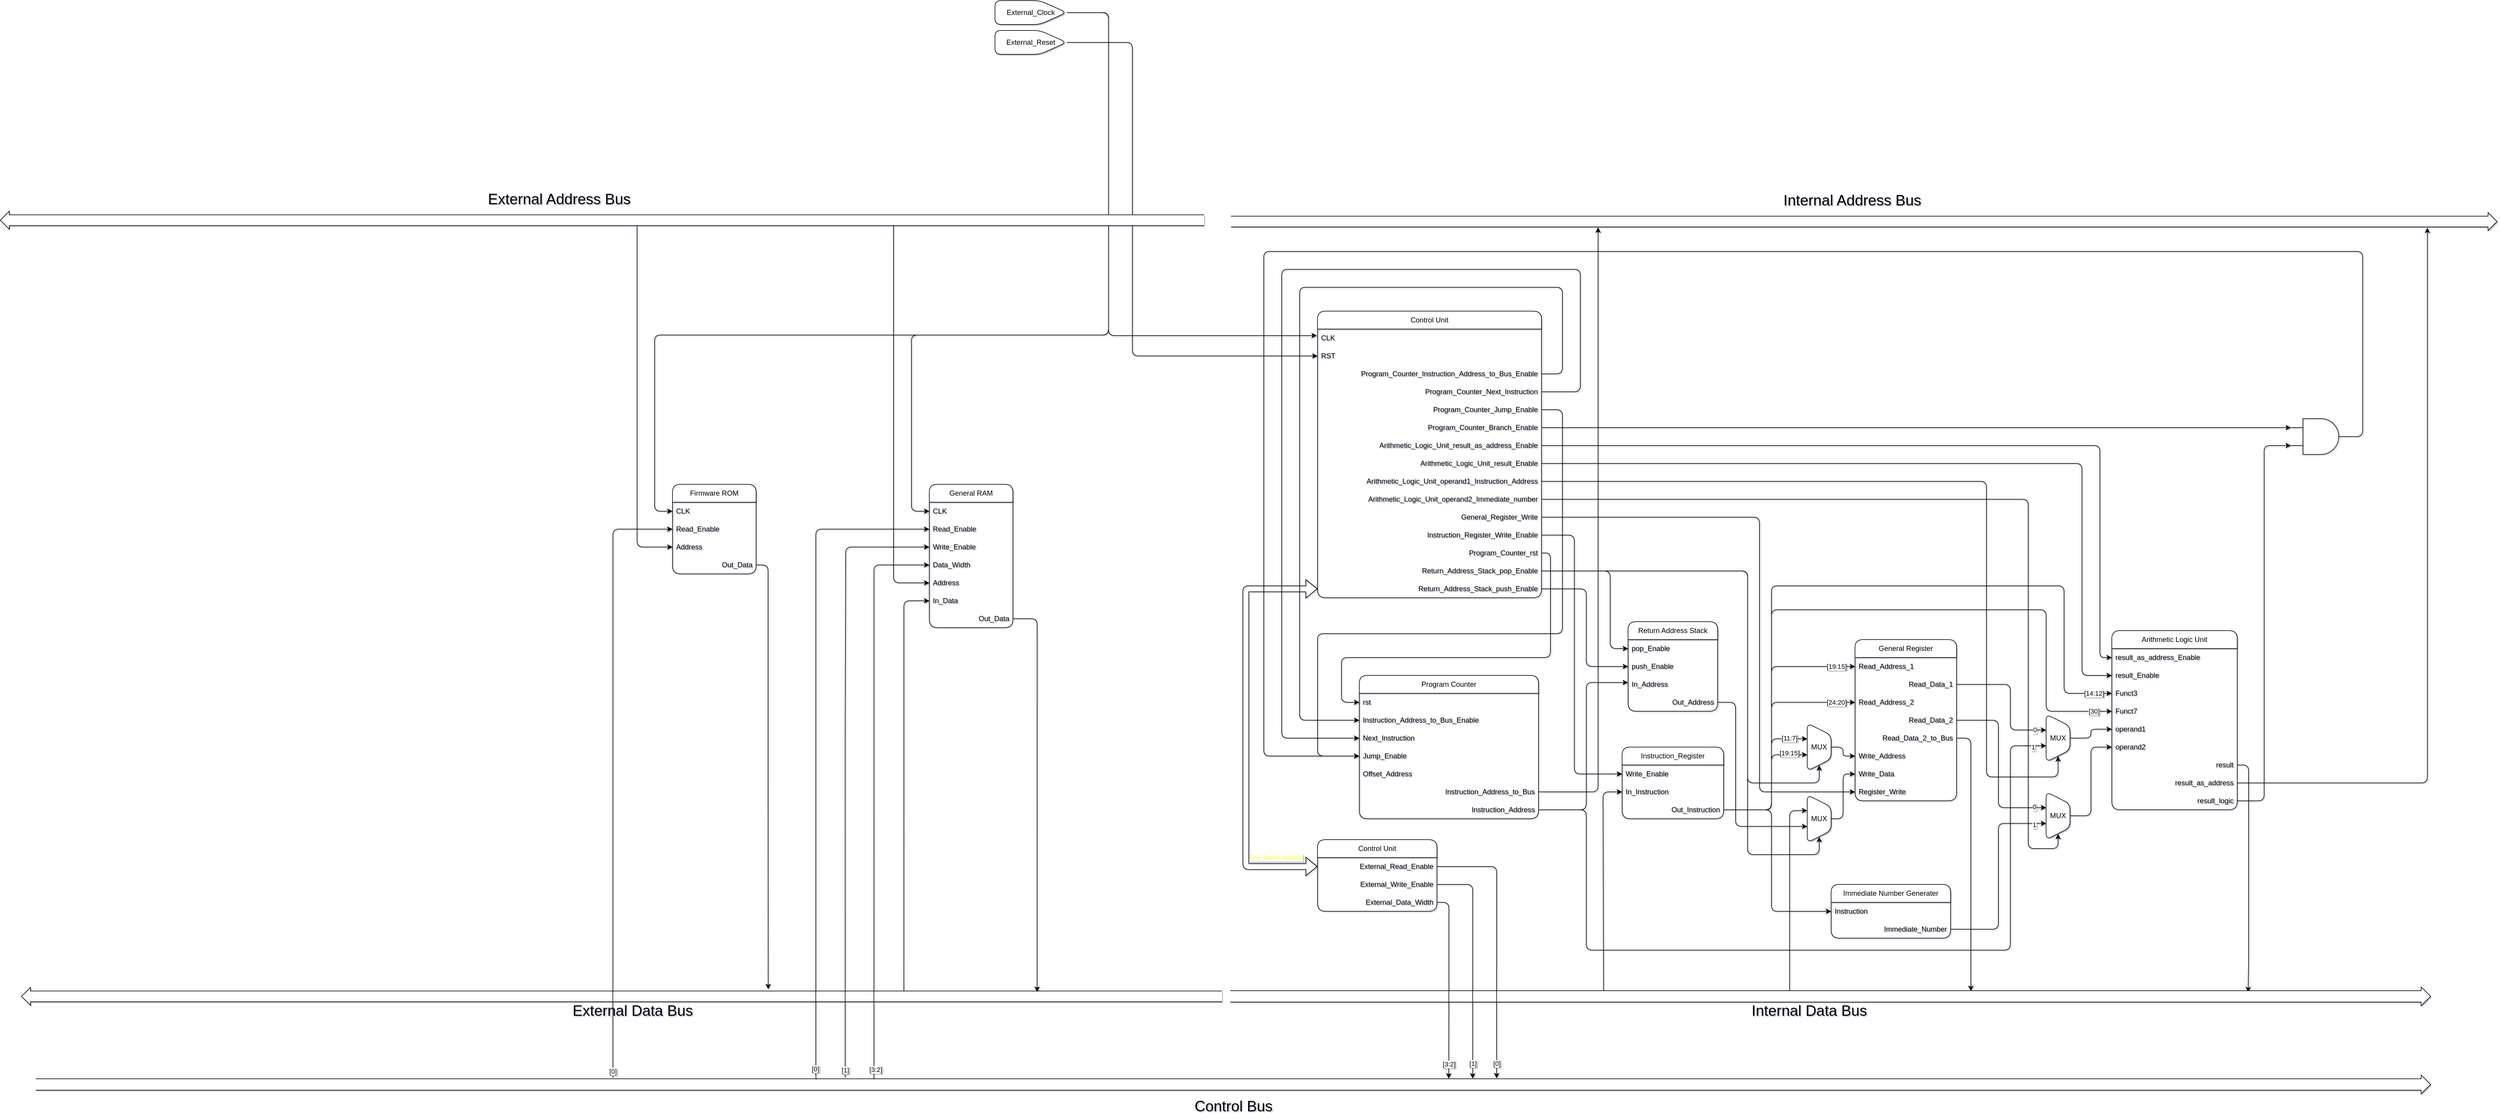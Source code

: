<mxfile version="22.0.2" type="device">
  <diagram name="Page-1" id="5d7acffa-a066-3a61-03fe-96351882024d">
    <mxGraphModel dx="6897" dy="3611" grid="1" gridSize="10" guides="1" tooltips="1" connect="1" arrows="1" fold="1" page="0" pageScale="1" pageWidth="1100" pageHeight="850" background="none" math="0" shadow="1">
      <root>
        <mxCell id="0" />
        <mxCell id="1" parent="0" />
        <mxCell id="KgeHwVZJBMbFdhlrKOKl-29" value="Arithmetic Logic Unit" style="swimlane;fontStyle=0;childLayout=stackLayout;horizontal=1;startSize=30;horizontalStack=0;resizeParent=1;resizeParentMax=0;resizeLast=0;collapsible=1;marginBottom=0;whiteSpace=wrap;html=1;rounded=1;labelBackgroundColor=none;movable=1;resizable=1;rotatable=1;deletable=1;editable=1;locked=0;connectable=1;" parent="1" vertex="1">
          <mxGeometry x="1110" y="155" width="210" height="300" as="geometry">
            <mxRectangle x="1200" y="180" width="150" height="30" as="alternateBounds" />
          </mxGeometry>
        </mxCell>
        <mxCell id="KgeHwVZJBMbFdhlrKOKl-162" value="result_as_address_Enable" style="text;strokeColor=none;fillColor=none;align=left;verticalAlign=middle;spacingLeft=4;spacingRight=4;overflow=hidden;points=[[0,0.5],[1,0.5]];portConstraint=eastwest;rotatable=1;whiteSpace=wrap;html=1;rounded=1;labelBackgroundColor=none;movable=1;resizable=1;deletable=1;editable=1;locked=0;connectable=1;" parent="KgeHwVZJBMbFdhlrKOKl-29" vertex="1">
          <mxGeometry y="30" width="210" height="30" as="geometry" />
        </mxCell>
        <mxCell id="KgeHwVZJBMbFdhlrKOKl-114" value="result_Enable" style="text;strokeColor=none;fillColor=none;align=left;verticalAlign=middle;spacingLeft=4;spacingRight=4;overflow=hidden;points=[[0,0.5],[1,0.5]];portConstraint=eastwest;rotatable=1;whiteSpace=wrap;html=1;rounded=1;labelBackgroundColor=none;movable=1;resizable=1;deletable=1;editable=1;locked=0;connectable=1;" parent="KgeHwVZJBMbFdhlrKOKl-29" vertex="1">
          <mxGeometry y="60" width="210" height="30" as="geometry" />
        </mxCell>
        <mxCell id="KgeHwVZJBMbFdhlrKOKl-30" value="Funct3" style="text;strokeColor=none;fillColor=none;align=left;verticalAlign=middle;spacingLeft=4;spacingRight=4;overflow=hidden;points=[[0,0.5],[1,0.5]];portConstraint=eastwest;rotatable=1;whiteSpace=wrap;html=1;rounded=1;labelBackgroundColor=none;movable=1;resizable=1;deletable=1;editable=1;locked=0;connectable=1;" parent="KgeHwVZJBMbFdhlrKOKl-29" vertex="1">
          <mxGeometry y="90" width="210" height="30" as="geometry" />
        </mxCell>
        <mxCell id="KgeHwVZJBMbFdhlrKOKl-31" value="Funct7" style="text;strokeColor=none;fillColor=none;align=left;verticalAlign=middle;spacingLeft=4;spacingRight=4;overflow=hidden;points=[[0,0.5],[1,0.5]];portConstraint=eastwest;rotatable=1;whiteSpace=wrap;html=1;rounded=1;labelBackgroundColor=none;movable=1;resizable=1;deletable=1;editable=1;locked=0;connectable=1;" parent="KgeHwVZJBMbFdhlrKOKl-29" vertex="1">
          <mxGeometry y="120" width="210" height="30" as="geometry" />
        </mxCell>
        <mxCell id="KgeHwVZJBMbFdhlrKOKl-32" value="operand1" style="text;strokeColor=none;fillColor=none;align=left;verticalAlign=middle;spacingLeft=4;spacingRight=4;overflow=hidden;points=[[0,0.5],[1,0.5]];portConstraint=eastwest;rotatable=1;whiteSpace=wrap;html=1;rounded=1;labelBackgroundColor=none;movable=1;resizable=1;deletable=1;editable=1;locked=0;connectable=1;" parent="KgeHwVZJBMbFdhlrKOKl-29" vertex="1">
          <mxGeometry y="150" width="210" height="30" as="geometry" />
        </mxCell>
        <mxCell id="KgeHwVZJBMbFdhlrKOKl-33" value="operand2" style="text;strokeColor=none;fillColor=none;align=left;verticalAlign=middle;spacingLeft=4;spacingRight=4;overflow=hidden;points=[[0,0.5],[1,0.5]];portConstraint=eastwest;rotatable=1;whiteSpace=wrap;html=1;rounded=1;labelBackgroundColor=none;movable=1;resizable=1;deletable=1;editable=1;locked=0;connectable=1;" parent="KgeHwVZJBMbFdhlrKOKl-29" vertex="1">
          <mxGeometry y="180" width="210" height="30" as="geometry" />
        </mxCell>
        <mxCell id="KgeHwVZJBMbFdhlrKOKl-34" value="result" style="text;strokeColor=none;fillColor=none;align=right;verticalAlign=middle;spacingLeft=4;spacingRight=4;overflow=hidden;points=[[0,0.5],[1,0.5]];portConstraint=eastwest;rotatable=1;whiteSpace=wrap;html=1;rounded=1;labelBackgroundColor=none;movable=1;resizable=1;deletable=1;editable=1;locked=0;connectable=1;" parent="KgeHwVZJBMbFdhlrKOKl-29" vertex="1">
          <mxGeometry y="210" width="210" height="30" as="geometry" />
        </mxCell>
        <mxCell id="KgeHwVZJBMbFdhlrKOKl-161" value="result_as_address" style="text;strokeColor=none;fillColor=none;align=right;verticalAlign=middle;spacingLeft=4;spacingRight=4;overflow=hidden;points=[[0,0.5],[1,0.5]];portConstraint=eastwest;rotatable=1;whiteSpace=wrap;html=1;rounded=1;labelBackgroundColor=none;movable=1;resizable=1;deletable=1;editable=1;locked=0;connectable=1;" parent="KgeHwVZJBMbFdhlrKOKl-29" vertex="1">
          <mxGeometry y="240" width="210" height="30" as="geometry" />
        </mxCell>
        <mxCell id="KgeHwVZJBMbFdhlrKOKl-35" value="result_logic" style="text;strokeColor=none;fillColor=none;align=right;verticalAlign=middle;spacingLeft=4;spacingRight=4;overflow=hidden;points=[[0,0.5],[1,0.5]];portConstraint=eastwest;rotatable=1;whiteSpace=wrap;html=1;rounded=1;labelBackgroundColor=none;movable=1;resizable=1;deletable=1;editable=1;locked=0;connectable=1;" parent="KgeHwVZJBMbFdhlrKOKl-29" vertex="1">
          <mxGeometry y="270" width="210" height="30" as="geometry" />
        </mxCell>
        <mxCell id="KgeHwVZJBMbFdhlrKOKl-43" value="General Register" style="swimlane;fontStyle=0;childLayout=stackLayout;horizontal=1;startSize=30;horizontalStack=0;resizeParent=1;resizeParentMax=0;resizeLast=0;collapsible=1;marginBottom=0;whiteSpace=wrap;html=1;rounded=1;labelBackgroundColor=none;movable=1;resizable=1;rotatable=1;deletable=1;editable=1;locked=0;connectable=1;" parent="1" vertex="1">
          <mxGeometry x="680" y="170" width="170" height="270" as="geometry" />
        </mxCell>
        <mxCell id="KgeHwVZJBMbFdhlrKOKl-44" value="Read_Address_1" style="text;strokeColor=none;fillColor=none;align=left;verticalAlign=middle;spacingLeft=4;spacingRight=4;overflow=hidden;points=[[0,0.5],[1,0.5]];portConstraint=eastwest;rotatable=1;whiteSpace=wrap;html=1;rounded=1;labelBackgroundColor=none;movable=1;resizable=1;deletable=1;editable=1;locked=0;connectable=1;" parent="KgeHwVZJBMbFdhlrKOKl-43" vertex="1">
          <mxGeometry y="30" width="170" height="30" as="geometry" />
        </mxCell>
        <mxCell id="KgeHwVZJBMbFdhlrKOKl-45" value="Read_Data_1" style="text;strokeColor=none;fillColor=none;align=right;verticalAlign=middle;spacingLeft=4;spacingRight=4;overflow=hidden;points=[[0,0.5],[1,0.5]];portConstraint=eastwest;rotatable=1;whiteSpace=wrap;html=1;rounded=1;labelBackgroundColor=none;movable=1;resizable=1;deletable=1;editable=1;locked=0;connectable=1;" parent="KgeHwVZJBMbFdhlrKOKl-43" vertex="1">
          <mxGeometry y="60" width="170" height="30" as="geometry" />
        </mxCell>
        <mxCell id="KgeHwVZJBMbFdhlrKOKl-46" value="Read_Address_2" style="text;strokeColor=none;fillColor=none;align=left;verticalAlign=middle;spacingLeft=4;spacingRight=4;overflow=hidden;points=[[0,0.5],[1,0.5]];portConstraint=eastwest;rotatable=1;whiteSpace=wrap;html=1;rounded=1;labelBackgroundColor=none;movable=1;resizable=1;deletable=1;editable=1;locked=0;connectable=1;" parent="KgeHwVZJBMbFdhlrKOKl-43" vertex="1">
          <mxGeometry y="90" width="170" height="30" as="geometry" />
        </mxCell>
        <mxCell id="KgeHwVZJBMbFdhlrKOKl-47" value="Read_Data_2" style="text;strokeColor=none;fillColor=none;align=right;verticalAlign=middle;spacingLeft=4;spacingRight=4;overflow=hidden;points=[[0,0.5],[1,0.5]];portConstraint=eastwest;rotatable=1;whiteSpace=wrap;html=1;rounded=1;labelBackgroundColor=none;movable=1;resizable=1;deletable=1;editable=1;locked=0;connectable=1;" parent="KgeHwVZJBMbFdhlrKOKl-43" vertex="1">
          <mxGeometry y="120" width="170" height="30" as="geometry" />
        </mxCell>
        <mxCell id="KgeHwVZJBMbFdhlrKOKl-147" value="Read_Data_2_to_Bus" style="text;strokeColor=none;fillColor=none;align=right;verticalAlign=middle;spacingLeft=4;spacingRight=4;overflow=hidden;points=[[0,0.5],[1,0.5]];portConstraint=eastwest;rotatable=1;whiteSpace=wrap;html=1;rounded=1;labelBackgroundColor=none;movable=1;resizable=1;deletable=1;editable=1;locked=0;connectable=1;" parent="KgeHwVZJBMbFdhlrKOKl-43" vertex="1">
          <mxGeometry y="150" width="170" height="30" as="geometry" />
        </mxCell>
        <mxCell id="KgeHwVZJBMbFdhlrKOKl-48" value="Write_Address" style="text;strokeColor=none;fillColor=none;align=left;verticalAlign=middle;spacingLeft=4;spacingRight=4;overflow=hidden;points=[[0,0.5],[1,0.5]];portConstraint=eastwest;rotatable=1;whiteSpace=wrap;html=1;rounded=1;labelBackgroundColor=none;movable=1;resizable=1;deletable=1;editable=1;locked=0;connectable=1;" parent="KgeHwVZJBMbFdhlrKOKl-43" vertex="1">
          <mxGeometry y="180" width="170" height="30" as="geometry" />
        </mxCell>
        <mxCell id="KgeHwVZJBMbFdhlrKOKl-49" value="Write_Data" style="text;strokeColor=none;fillColor=none;align=left;verticalAlign=middle;spacingLeft=4;spacingRight=4;overflow=hidden;points=[[0,0.5],[1,0.5]];portConstraint=eastwest;rotatable=1;whiteSpace=wrap;html=1;rounded=1;labelBackgroundColor=none;movable=1;resizable=1;deletable=1;editable=1;locked=0;connectable=1;" parent="KgeHwVZJBMbFdhlrKOKl-43" vertex="1">
          <mxGeometry y="210" width="170" height="30" as="geometry" />
        </mxCell>
        <mxCell id="KgeHwVZJBMbFdhlrKOKl-50" value="Register_Write" style="text;strokeColor=none;fillColor=none;align=left;verticalAlign=middle;spacingLeft=4;spacingRight=4;overflow=hidden;points=[[0,0.5],[1,0.5]];portConstraint=eastwest;rotatable=1;whiteSpace=wrap;html=1;rounded=1;labelBackgroundColor=none;movable=1;resizable=1;deletable=1;editable=1;locked=0;connectable=1;" parent="KgeHwVZJBMbFdhlrKOKl-43" vertex="1">
          <mxGeometry y="240" width="170" height="30" as="geometry" />
        </mxCell>
        <mxCell id="KgeHwVZJBMbFdhlrKOKl-64" style="edgeStyle=orthogonalEdgeStyle;rounded=1;orthogonalLoop=1;jettySize=auto;html=1;exitX=0.5;exitY=0;exitDx=0;exitDy=0;exitPerimeter=0;entryX=0;entryY=0.5;entryDx=0;entryDy=0;labelBackgroundColor=none;fontColor=default;movable=1;resizable=1;rotatable=1;deletable=1;editable=1;locked=0;connectable=1;" parent="1" source="KgeHwVZJBMbFdhlrKOKl-51" target="KgeHwVZJBMbFdhlrKOKl-33" edge="1">
          <mxGeometry relative="1" as="geometry" />
        </mxCell>
        <mxCell id="KgeHwVZJBMbFdhlrKOKl-51" value="MUX" style="shape=trapezoid;perimeter=trapezoidPerimeter;whiteSpace=wrap;html=1;fixedSize=1;direction=south;points=[[0.12,0.5,0,0,0],[0.33,1,0,0,0],[0.5,0,0,0,0],[0.66,1,0,0,0],[0.88,0.5,0,0,0]];movable=1;resizable=1;rotatable=1;deletable=1;editable=1;locked=0;connectable=1;noLabel=0;fixDash=0;snapToPoint=0;rounded=1;labelBackgroundColor=none;" parent="1" vertex="1">
          <mxGeometry x="1000" y="425" width="40" height="80" as="geometry" />
        </mxCell>
        <mxCell id="KgeHwVZJBMbFdhlrKOKl-52" style="edgeStyle=orthogonalEdgeStyle;rounded=1;orthogonalLoop=1;jettySize=auto;html=1;exitX=1;exitY=0.5;exitDx=0;exitDy=0;entryX=0.33;entryY=1;entryDx=0;entryDy=0;entryPerimeter=0;labelBackgroundColor=none;fontColor=default;movable=1;resizable=1;rotatable=1;deletable=1;editable=1;locked=0;connectable=1;" parent="1" source="KgeHwVZJBMbFdhlrKOKl-47" target="KgeHwVZJBMbFdhlrKOKl-51" edge="1">
          <mxGeometry relative="1" as="geometry">
            <Array as="points">
              <mxPoint x="920" y="305" />
              <mxPoint x="920" y="451" />
            </Array>
          </mxGeometry>
        </mxCell>
        <mxCell id="KgeHwVZJBMbFdhlrKOKl-91" value="0" style="edgeLabel;html=1;align=center;verticalAlign=middle;resizable=1;points=[];rounded=1;labelBackgroundColor=default;movable=1;rotatable=1;deletable=1;editable=1;locked=0;connectable=1;" parent="KgeHwVZJBMbFdhlrKOKl-52" vertex="1" connectable="0">
          <mxGeometry relative="1" as="geometry">
            <mxPoint x="60" y="67" as="offset" />
          </mxGeometry>
        </mxCell>
        <mxCell id="KgeHwVZJBMbFdhlrKOKl-66" value="Immediate Number Generater" style="swimlane;fontStyle=0;childLayout=stackLayout;horizontal=1;startSize=30;horizontalStack=0;resizeParent=1;resizeParentMax=0;resizeLast=0;collapsible=1;marginBottom=0;whiteSpace=wrap;html=1;rounded=1;labelBackgroundColor=none;movable=1;resizable=1;rotatable=1;deletable=1;editable=1;locked=0;connectable=1;" parent="1" vertex="1">
          <mxGeometry x="640" y="580" width="200" height="90" as="geometry" />
        </mxCell>
        <mxCell id="KgeHwVZJBMbFdhlrKOKl-67" value="Instruction" style="text;strokeColor=none;fillColor=none;align=left;verticalAlign=middle;spacingLeft=4;spacingRight=4;overflow=hidden;points=[[0,0.5],[1,0.5]];portConstraint=eastwest;rotatable=1;whiteSpace=wrap;html=1;rounded=1;labelBackgroundColor=none;movable=1;resizable=1;deletable=1;editable=1;locked=0;connectable=1;" parent="KgeHwVZJBMbFdhlrKOKl-66" vertex="1">
          <mxGeometry y="30" width="200" height="30" as="geometry" />
        </mxCell>
        <mxCell id="KgeHwVZJBMbFdhlrKOKl-68" value="Immediate_Number" style="text;strokeColor=none;fillColor=none;align=right;verticalAlign=middle;spacingLeft=4;spacingRight=4;overflow=hidden;points=[[0,0.5],[1,0.5]];portConstraint=eastwest;rotatable=1;whiteSpace=wrap;html=1;rounded=1;labelBackgroundColor=none;movable=1;resizable=1;deletable=1;editable=1;locked=0;connectable=1;" parent="KgeHwVZJBMbFdhlrKOKl-66" vertex="1">
          <mxGeometry y="60" width="200" height="30" as="geometry" />
        </mxCell>
        <mxCell id="KgeHwVZJBMbFdhlrKOKl-70" value="Instruction_Register" style="swimlane;fontStyle=0;childLayout=stackLayout;horizontal=1;startSize=30;horizontalStack=0;resizeParent=1;resizeParentMax=0;resizeLast=0;collapsible=1;marginBottom=0;whiteSpace=wrap;html=1;rounded=1;labelBackgroundColor=none;movable=1;resizable=1;rotatable=1;deletable=1;editable=1;locked=0;connectable=1;" parent="1" vertex="1">
          <mxGeometry x="290" y="350" width="170" height="120" as="geometry" />
        </mxCell>
        <mxCell id="KgeHwVZJBMbFdhlrKOKl-71" value="Write_Enable" style="text;strokeColor=none;fillColor=none;align=left;verticalAlign=middle;spacingLeft=4;spacingRight=4;overflow=hidden;points=[[0,0.5],[1,0.5]];portConstraint=eastwest;rotatable=1;whiteSpace=wrap;html=1;rounded=1;labelBackgroundColor=none;movable=1;resizable=1;deletable=1;editable=1;locked=0;connectable=1;" parent="KgeHwVZJBMbFdhlrKOKl-70" vertex="1">
          <mxGeometry y="30" width="170" height="30" as="geometry" />
        </mxCell>
        <mxCell id="KgeHwVZJBMbFdhlrKOKl-72" value="In_Instruction" style="text;strokeColor=none;fillColor=none;align=left;verticalAlign=middle;spacingLeft=4;spacingRight=4;overflow=hidden;points=[[0,0.5],[1,0.5]];portConstraint=eastwest;rotatable=1;whiteSpace=wrap;html=1;rounded=1;labelBackgroundColor=none;movable=1;resizable=1;deletable=1;editable=1;locked=0;connectable=1;" parent="KgeHwVZJBMbFdhlrKOKl-70" vertex="1">
          <mxGeometry y="60" width="170" height="30" as="geometry" />
        </mxCell>
        <mxCell id="KgeHwVZJBMbFdhlrKOKl-73" value="Out_Instruction" style="text;strokeColor=none;fillColor=none;align=right;verticalAlign=middle;spacingLeft=4;spacingRight=4;overflow=hidden;points=[[0,0.5],[1,0.5]];portConstraint=eastwest;rotatable=1;whiteSpace=wrap;html=1;rounded=1;labelBackgroundColor=none;movable=1;resizable=1;deletable=1;editable=1;locked=0;connectable=1;" parent="KgeHwVZJBMbFdhlrKOKl-70" vertex="1">
          <mxGeometry y="90" width="170" height="30" as="geometry" />
        </mxCell>
        <mxCell id="KgeHwVZJBMbFdhlrKOKl-75" value="Program Counter" style="swimlane;fontStyle=0;childLayout=stackLayout;horizontal=1;startSize=30;horizontalStack=0;resizeParent=1;resizeParentMax=0;resizeLast=0;collapsible=1;marginBottom=0;whiteSpace=wrap;html=1;rounded=1;labelBackgroundColor=none;movable=1;resizable=1;rotatable=1;deletable=1;editable=1;locked=0;connectable=1;" parent="1" vertex="1">
          <mxGeometry x="-150" y="230" width="300" height="240" as="geometry" />
        </mxCell>
        <mxCell id="KgeHwVZJBMbFdhlrKOKl-76" value="rst" style="text;strokeColor=none;fillColor=none;align=left;verticalAlign=middle;spacingLeft=4;spacingRight=4;overflow=hidden;points=[[0,0.5],[1,0.5]];portConstraint=eastwest;rotatable=1;whiteSpace=wrap;html=1;rounded=1;labelBackgroundColor=none;movable=1;resizable=1;deletable=1;editable=1;locked=0;connectable=1;" parent="KgeHwVZJBMbFdhlrKOKl-75" vertex="1">
          <mxGeometry y="30" width="300" height="30" as="geometry" />
        </mxCell>
        <mxCell id="KgeHwVZJBMbFdhlrKOKl-77" value="Instruction_Address_to_Bus_Enable" style="text;strokeColor=none;fillColor=none;align=left;verticalAlign=middle;spacingLeft=4;spacingRight=4;overflow=hidden;points=[[0,0.5],[1,0.5]];portConstraint=eastwest;rotatable=1;whiteSpace=wrap;html=1;rounded=1;labelBackgroundColor=none;movable=1;resizable=1;deletable=1;editable=1;locked=0;connectable=1;" parent="KgeHwVZJBMbFdhlrKOKl-75" vertex="1">
          <mxGeometry y="60" width="300" height="30" as="geometry" />
        </mxCell>
        <mxCell id="KgeHwVZJBMbFdhlrKOKl-78" value="Next_Instruction" style="text;strokeColor=none;fillColor=none;align=left;verticalAlign=middle;spacingLeft=4;spacingRight=4;overflow=hidden;points=[[0,0.5],[1,0.5]];portConstraint=eastwest;rotatable=1;whiteSpace=wrap;html=1;rounded=1;labelBackgroundColor=none;movable=1;resizable=1;deletable=1;editable=1;locked=0;connectable=1;" parent="KgeHwVZJBMbFdhlrKOKl-75" vertex="1">
          <mxGeometry y="90" width="300" height="30" as="geometry" />
        </mxCell>
        <mxCell id="KgeHwVZJBMbFdhlrKOKl-79" value="Jump_Enable" style="text;strokeColor=none;fillColor=none;align=left;verticalAlign=middle;spacingLeft=4;spacingRight=4;overflow=hidden;points=[[0,0.5],[1,0.5]];portConstraint=eastwest;rotatable=1;whiteSpace=wrap;html=1;rounded=1;labelBackgroundColor=none;movable=1;resizable=1;deletable=1;editable=1;locked=0;connectable=1;" parent="KgeHwVZJBMbFdhlrKOKl-75" vertex="1">
          <mxGeometry y="120" width="300" height="30" as="geometry" />
        </mxCell>
        <mxCell id="KgeHwVZJBMbFdhlrKOKl-80" value="Offset_Address" style="text;strokeColor=none;fillColor=none;align=left;verticalAlign=middle;spacingLeft=4;spacingRight=4;overflow=hidden;points=[[0,0.5],[1,0.5]];portConstraint=eastwest;rotatable=1;whiteSpace=wrap;html=1;rounded=1;labelBackgroundColor=none;movable=1;resizable=1;deletable=1;editable=1;locked=0;connectable=1;" parent="KgeHwVZJBMbFdhlrKOKl-75" vertex="1">
          <mxGeometry y="150" width="300" height="30" as="geometry" />
        </mxCell>
        <mxCell id="KgeHwVZJBMbFdhlrKOKl-81" value="Instruction_Address_to_Bus" style="text;strokeColor=none;fillColor=none;align=right;verticalAlign=middle;spacingLeft=4;spacingRight=4;overflow=hidden;points=[[0,0.5],[1,0.5]];portConstraint=eastwest;rotatable=1;whiteSpace=wrap;html=1;rounded=1;labelBackgroundColor=none;movable=1;resizable=1;deletable=1;editable=1;locked=0;connectable=1;" parent="KgeHwVZJBMbFdhlrKOKl-75" vertex="1">
          <mxGeometry y="180" width="300" height="30" as="geometry" />
        </mxCell>
        <mxCell id="KgeHwVZJBMbFdhlrKOKl-166" value="Instruction_Address" style="text;strokeColor=none;fillColor=none;align=right;verticalAlign=middle;spacingLeft=4;spacingRight=4;overflow=hidden;points=[[0,0.5],[1,0.5]];portConstraint=eastwest;rotatable=1;whiteSpace=wrap;html=1;rounded=1;labelBackgroundColor=none;movable=1;resizable=1;deletable=1;editable=1;locked=0;connectable=1;" parent="KgeHwVZJBMbFdhlrKOKl-75" vertex="1">
          <mxGeometry y="210" width="300" height="30" as="geometry" />
        </mxCell>
        <mxCell id="KgeHwVZJBMbFdhlrKOKl-82" value="Control Unit" style="swimlane;fontStyle=0;childLayout=stackLayout;horizontal=1;startSize=30;horizontalStack=0;resizeParent=1;resizeParentMax=0;resizeLast=0;collapsible=1;marginBottom=0;whiteSpace=wrap;html=1;rounded=1;labelBackgroundColor=none;movable=1;resizable=1;rotatable=1;deletable=1;editable=1;locked=0;connectable=1;" parent="1" vertex="1">
          <mxGeometry x="-220" y="-380" width="375" height="480" as="geometry" />
        </mxCell>
        <mxCell id="KgeHwVZJBMbFdhlrKOKl-83" value="CLK" style="text;strokeColor=none;fillColor=none;align=left;verticalAlign=middle;spacingLeft=4;spacingRight=4;overflow=hidden;points=[[0,0.5],[1,0.5]];portConstraint=eastwest;rotatable=1;whiteSpace=wrap;html=1;rounded=1;labelBackgroundColor=none;movable=1;resizable=1;deletable=1;editable=1;locked=0;connectable=1;" parent="KgeHwVZJBMbFdhlrKOKl-82" vertex="1">
          <mxGeometry y="30" width="375" height="30" as="geometry" />
        </mxCell>
        <mxCell id="KgeHwVZJBMbFdhlrKOKl-84" value="RST" style="text;strokeColor=none;fillColor=none;align=left;verticalAlign=middle;spacingLeft=4;spacingRight=4;overflow=hidden;points=[[0,0.5],[1,0.5]];portConstraint=eastwest;rotatable=1;whiteSpace=wrap;html=1;rounded=1;labelBackgroundColor=none;movable=1;resizable=1;deletable=1;editable=1;locked=0;connectable=1;" parent="KgeHwVZJBMbFdhlrKOKl-82" vertex="1">
          <mxGeometry y="60" width="375" height="30" as="geometry" />
        </mxCell>
        <mxCell id="KgeHwVZJBMbFdhlrKOKl-192" value="Program_Counter_Instruction_Address_to_Bus_Enable" style="text;strokeColor=none;fillColor=none;align=right;verticalAlign=middle;spacingLeft=4;spacingRight=4;overflow=hidden;points=[[0,0.5],[1,0.5]];portConstraint=eastwest;rotatable=1;whiteSpace=wrap;html=1;rounded=1;labelBackgroundColor=none;movable=1;resizable=1;deletable=1;editable=1;locked=0;connectable=1;" parent="KgeHwVZJBMbFdhlrKOKl-82" vertex="1">
          <mxGeometry y="90" width="375" height="30" as="geometry" />
        </mxCell>
        <mxCell id="KgeHwVZJBMbFdhlrKOKl-191" value="Program_Counter_Next_Instruction" style="text;strokeColor=none;fillColor=none;align=right;verticalAlign=middle;spacingLeft=4;spacingRight=4;overflow=hidden;points=[[0,0.5],[1,0.5]];portConstraint=eastwest;rotatable=1;whiteSpace=wrap;html=1;rounded=1;labelBackgroundColor=none;movable=1;resizable=1;deletable=1;editable=1;locked=0;connectable=1;" parent="KgeHwVZJBMbFdhlrKOKl-82" vertex="1">
          <mxGeometry y="120" width="375" height="30" as="geometry" />
        </mxCell>
        <mxCell id="KgeHwVZJBMbFdhlrKOKl-142" value="Program_Counter_Jump_Enable" style="text;strokeColor=none;fillColor=none;align=right;verticalAlign=middle;spacingLeft=4;spacingRight=4;overflow=hidden;points=[[0,0.5],[1,0.5]];portConstraint=eastwest;rotatable=1;whiteSpace=wrap;html=1;rounded=1;labelBackgroundColor=none;movable=1;resizable=1;deletable=1;editable=1;locked=0;connectable=1;" parent="KgeHwVZJBMbFdhlrKOKl-82" vertex="1">
          <mxGeometry y="150" width="375" height="30" as="geometry" />
        </mxCell>
        <mxCell id="KgeHwVZJBMbFdhlrKOKl-141" value="Program_Counter_Branch_Enable" style="text;strokeColor=none;fillColor=none;align=right;verticalAlign=middle;spacingLeft=4;spacingRight=4;overflow=hidden;points=[[0,0.5],[1,0.5]];portConstraint=eastwest;rotatable=1;whiteSpace=wrap;html=1;rounded=1;labelBackgroundColor=none;movable=1;resizable=1;deletable=1;editable=1;locked=0;connectable=1;" parent="KgeHwVZJBMbFdhlrKOKl-82" vertex="1">
          <mxGeometry y="180" width="375" height="30" as="geometry" />
        </mxCell>
        <mxCell id="KgeHwVZJBMbFdhlrKOKl-123" value="Arithmetic_Logic_Unit_result_as_address_Enable" style="text;strokeColor=none;fillColor=none;align=right;verticalAlign=middle;spacingLeft=4;spacingRight=4;overflow=hidden;points=[[0,0.5],[1,0.5]];portConstraint=eastwest;rotatable=1;whiteSpace=wrap;html=1;rounded=1;labelBackgroundColor=none;movable=1;resizable=1;deletable=1;editable=1;locked=0;connectable=1;" parent="KgeHwVZJBMbFdhlrKOKl-82" vertex="1">
          <mxGeometry y="210" width="375" height="30" as="geometry" />
        </mxCell>
        <mxCell id="KgeHwVZJBMbFdhlrKOKl-164" value="Arithmetic_Logic_Unit_result_Enable" style="text;strokeColor=none;fillColor=none;align=right;verticalAlign=middle;spacingLeft=4;spacingRight=4;overflow=hidden;points=[[0,0.5],[1,0.5]];portConstraint=eastwest;rotatable=1;whiteSpace=wrap;html=1;rounded=1;labelBackgroundColor=none;movable=1;resizable=1;deletable=1;editable=1;locked=0;connectable=1;" parent="KgeHwVZJBMbFdhlrKOKl-82" vertex="1">
          <mxGeometry y="240" width="375" height="30" as="geometry" />
        </mxCell>
        <mxCell id="KgeHwVZJBMbFdhlrKOKl-158" value="Arithmetic_Logic_Unit_operand1_Instruction_Address" style="text;strokeColor=none;fillColor=none;align=right;verticalAlign=middle;spacingLeft=4;spacingRight=4;overflow=hidden;points=[[0,0.5],[1,0.5]];portConstraint=eastwest;rotatable=1;whiteSpace=wrap;html=1;rounded=1;labelBackgroundColor=none;movable=1;resizable=1;deletable=1;editable=1;locked=0;connectable=1;" parent="KgeHwVZJBMbFdhlrKOKl-82" vertex="1">
          <mxGeometry y="270" width="375" height="30" as="geometry" />
        </mxCell>
        <mxCell id="KgeHwVZJBMbFdhlrKOKl-132" value="Arithmetic_Logic_Unit_operand2_Immediate_number" style="text;strokeColor=none;fillColor=none;align=right;verticalAlign=middle;spacingLeft=4;spacingRight=4;overflow=hidden;points=[[0,0.5],[1,0.5]];portConstraint=eastwest;rotatable=1;whiteSpace=wrap;html=1;rounded=1;labelBackgroundColor=none;movable=1;resizable=1;deletable=1;editable=1;locked=0;connectable=1;" parent="KgeHwVZJBMbFdhlrKOKl-82" vertex="1">
          <mxGeometry y="300" width="375" height="30" as="geometry" />
        </mxCell>
        <mxCell id="KgeHwVZJBMbFdhlrKOKl-121" value="General_Register_Write" style="text;strokeColor=none;fillColor=none;align=right;verticalAlign=middle;spacingLeft=4;spacingRight=4;overflow=hidden;points=[[0,0.5],[1,0.5]];portConstraint=eastwest;rotatable=1;whiteSpace=wrap;html=1;rounded=1;labelBackgroundColor=none;movable=1;resizable=1;deletable=1;editable=1;locked=0;connectable=1;" parent="KgeHwVZJBMbFdhlrKOKl-82" vertex="1">
          <mxGeometry y="330" width="375" height="30" as="geometry" />
        </mxCell>
        <mxCell id="KgeHwVZJBMbFdhlrKOKl-134" value="Instruction_Register_Write_Enable" style="text;strokeColor=none;fillColor=none;align=right;verticalAlign=middle;spacingLeft=4;spacingRight=4;overflow=hidden;points=[[0,0.5],[1,0.5]];portConstraint=eastwest;rotatable=1;whiteSpace=wrap;html=1;rounded=1;labelBackgroundColor=none;movable=1;resizable=1;deletable=1;editable=1;locked=0;connectable=1;" parent="KgeHwVZJBMbFdhlrKOKl-82" vertex="1">
          <mxGeometry y="360" width="375" height="30" as="geometry" />
        </mxCell>
        <mxCell id="KgeHwVZJBMbFdhlrKOKl-118" value="Program_Counter_rst" style="text;strokeColor=none;fillColor=none;align=right;verticalAlign=middle;spacingLeft=4;spacingRight=4;overflow=hidden;points=[[0,0.5],[1,0.5]];portConstraint=eastwest;rotatable=1;whiteSpace=wrap;html=1;rounded=1;labelBackgroundColor=none;movable=1;resizable=1;deletable=1;editable=1;locked=0;connectable=1;" parent="KgeHwVZJBMbFdhlrKOKl-82" vertex="1">
          <mxGeometry y="390" width="375" height="30" as="geometry" />
        </mxCell>
        <mxCell id="KgeHwVZJBMbFdhlrKOKl-185" value="Return_Address_Stack_pop_Enable" style="text;strokeColor=none;fillColor=none;align=right;verticalAlign=middle;spacingLeft=4;spacingRight=4;overflow=hidden;points=[[0,0.5],[1,0.5]];portConstraint=eastwest;rotatable=1;whiteSpace=wrap;html=1;rounded=1;labelBackgroundColor=none;movable=1;resizable=1;deletable=1;editable=1;locked=0;connectable=1;" parent="KgeHwVZJBMbFdhlrKOKl-82" vertex="1">
          <mxGeometry y="420" width="375" height="30" as="geometry" />
        </mxCell>
        <mxCell id="KgeHwVZJBMbFdhlrKOKl-186" value="Return_Address_Stack_push_Enable" style="text;strokeColor=none;fillColor=none;align=right;verticalAlign=middle;spacingLeft=4;spacingRight=4;overflow=hidden;points=[[0,0.5],[1,0.5]];portConstraint=eastwest;rotatable=1;whiteSpace=wrap;html=1;rounded=1;labelBackgroundColor=none;movable=1;resizable=1;deletable=1;editable=1;locked=0;connectable=1;" parent="KgeHwVZJBMbFdhlrKOKl-82" vertex="1">
          <mxGeometry y="450" width="375" height="30" as="geometry" />
        </mxCell>
        <mxCell id="KgeHwVZJBMbFdhlrKOKl-86" style="edgeStyle=orthogonalEdgeStyle;rounded=1;orthogonalLoop=1;jettySize=auto;html=1;exitX=1;exitY=0.5;exitDx=0;exitDy=0;entryX=0.66;entryY=1;entryDx=0;entryDy=0;entryPerimeter=0;labelBackgroundColor=none;fontColor=default;movable=1;resizable=1;rotatable=1;deletable=1;editable=1;locked=0;connectable=1;" parent="1" source="KgeHwVZJBMbFdhlrKOKl-68" target="KgeHwVZJBMbFdhlrKOKl-51" edge="1">
          <mxGeometry relative="1" as="geometry">
            <mxPoint x="1470" y="380" as="targetPoint" />
            <Array as="points">
              <mxPoint x="920" y="655" />
              <mxPoint x="920" y="478" />
            </Array>
          </mxGeometry>
        </mxCell>
        <mxCell id="KgeHwVZJBMbFdhlrKOKl-90" value="1" style="edgeLabel;html=1;align=center;verticalAlign=middle;resizable=1;points=[];rounded=1;labelBackgroundColor=default;movable=1;rotatable=1;deletable=1;editable=1;locked=0;connectable=1;" parent="KgeHwVZJBMbFdhlrKOKl-86" vertex="1" connectable="0">
          <mxGeometry x="0.85" y="1" relative="1" as="geometry">
            <mxPoint x="5" y="3" as="offset" />
          </mxGeometry>
        </mxCell>
        <mxCell id="KgeHwVZJBMbFdhlrKOKl-106" style="edgeStyle=orthogonalEdgeStyle;rounded=1;orthogonalLoop=1;jettySize=auto;html=1;exitX=1;exitY=0.5;exitDx=0;exitDy=0;labelBackgroundColor=none;fontColor=default;entryX=0.33;entryY=1;entryDx=0;entryDy=0;entryPerimeter=0;movable=1;resizable=1;rotatable=1;deletable=1;editable=1;locked=0;connectable=1;" parent="1" source="KgeHwVZJBMbFdhlrKOKl-73" target="KgeHwVZJBMbFdhlrKOKl-175" edge="1">
          <mxGeometry relative="1" as="geometry">
            <mxPoint x="590" y="320" as="targetPoint" />
            <Array as="points">
              <mxPoint x="540" y="455" />
              <mxPoint x="540" y="336" />
              <mxPoint x="600" y="336" />
            </Array>
          </mxGeometry>
        </mxCell>
        <mxCell id="KgeHwVZJBMbFdhlrKOKl-113" value="[11:7]" style="edgeLabel;html=1;align=center;verticalAlign=middle;resizable=1;points=[];labelBackgroundColor=default;rounded=1;movable=1;rotatable=1;deletable=1;editable=1;locked=0;connectable=1;" parent="KgeHwVZJBMbFdhlrKOKl-106" vertex="1" connectable="0">
          <mxGeometry x="0.81" y="-1" relative="1" as="geometry">
            <mxPoint x="-6" y="-2" as="offset" />
          </mxGeometry>
        </mxCell>
        <mxCell id="KgeHwVZJBMbFdhlrKOKl-108" style="edgeStyle=orthogonalEdgeStyle;rounded=1;orthogonalLoop=1;jettySize=auto;html=1;exitX=1;exitY=0.5;exitDx=0;exitDy=0;labelBackgroundColor=none;fontColor=default;entryX=0;entryY=0.5;entryDx=0;entryDy=0;movable=1;resizable=1;rotatable=1;deletable=1;editable=1;locked=0;connectable=1;" parent="1" source="KgeHwVZJBMbFdhlrKOKl-73" target="KgeHwVZJBMbFdhlrKOKl-67" edge="1">
          <mxGeometry relative="1" as="geometry">
            <Array as="points">
              <mxPoint x="540" y="455" />
              <mxPoint x="540" y="625" />
            </Array>
          </mxGeometry>
        </mxCell>
        <mxCell id="KgeHwVZJBMbFdhlrKOKl-109" style="edgeStyle=orthogonalEdgeStyle;rounded=1;orthogonalLoop=1;jettySize=auto;html=1;exitX=1;exitY=0.5;exitDx=0;exitDy=0;labelBackgroundColor=none;fontColor=default;movable=1;resizable=1;rotatable=1;deletable=1;editable=1;locked=0;connectable=1;" parent="1" source="KgeHwVZJBMbFdhlrKOKl-73" target="KgeHwVZJBMbFdhlrKOKl-46" edge="1">
          <mxGeometry relative="1" as="geometry">
            <Array as="points">
              <mxPoint x="540" y="455" />
              <mxPoint x="540" y="275" />
            </Array>
          </mxGeometry>
        </mxCell>
        <mxCell id="KgeHwVZJBMbFdhlrKOKl-112" value="[24:20]" style="edgeLabel;html=1;align=center;verticalAlign=middle;resizable=1;points=[];labelBackgroundColor=default;rounded=1;movable=1;rotatable=1;deletable=1;editable=1;locked=0;connectable=1;" parent="KgeHwVZJBMbFdhlrKOKl-109" vertex="1" connectable="0">
          <mxGeometry x="0.873" y="-1" relative="1" as="geometry">
            <mxPoint x="-6" y="-1" as="offset" />
          </mxGeometry>
        </mxCell>
        <mxCell id="KgeHwVZJBMbFdhlrKOKl-110" style="edgeStyle=orthogonalEdgeStyle;rounded=1;orthogonalLoop=1;jettySize=auto;html=1;exitX=1;exitY=0.5;exitDx=0;exitDy=0;labelBackgroundColor=none;fontColor=default;movable=1;resizable=1;rotatable=1;deletable=1;editable=1;locked=0;connectable=1;" parent="1" source="KgeHwVZJBMbFdhlrKOKl-73" target="KgeHwVZJBMbFdhlrKOKl-44" edge="1">
          <mxGeometry relative="1" as="geometry">
            <Array as="points">
              <mxPoint x="540" y="455" />
              <mxPoint x="540" y="215" />
            </Array>
          </mxGeometry>
        </mxCell>
        <mxCell id="KgeHwVZJBMbFdhlrKOKl-111" value="[19:15]" style="edgeLabel;html=1;align=center;verticalAlign=middle;resizable=1;points=[];labelBackgroundColor=default;rounded=1;movable=1;rotatable=1;deletable=1;editable=1;locked=0;connectable=1;" parent="KgeHwVZJBMbFdhlrKOKl-110" vertex="1" connectable="0">
          <mxGeometry x="0.888" y="-1" relative="1" as="geometry">
            <mxPoint x="-5" y="-1" as="offset" />
          </mxGeometry>
        </mxCell>
        <mxCell id="KgeHwVZJBMbFdhlrKOKl-115" style="edgeStyle=orthogonalEdgeStyle;rounded=1;orthogonalLoop=1;jettySize=auto;html=1;exitX=1;exitY=0.5;exitDx=0;exitDy=0;labelBackgroundColor=none;fontColor=default;movable=1;resizable=1;rotatable=1;deletable=1;editable=1;locked=0;connectable=1;entryX=0.725;entryY=0.848;entryDx=0;entryDy=0;entryPerimeter=0;" parent="1" source="KgeHwVZJBMbFdhlrKOKl-34" target="KgeHwVZJBMbFdhlrKOKl-24" edge="1">
          <mxGeometry relative="1" as="geometry">
            <mxPoint x="1390" y="710" as="targetPoint" />
            <Array as="points">
              <mxPoint x="1339" y="380" />
              <mxPoint x="1339" y="710" />
              <mxPoint x="1338" y="710" />
            </Array>
          </mxGeometry>
        </mxCell>
        <mxCell id="KgeHwVZJBMbFdhlrKOKl-120" style="edgeStyle=orthogonalEdgeStyle;rounded=1;orthogonalLoop=1;jettySize=auto;html=1;exitX=1;exitY=0.5;exitDx=0;exitDy=0;entryX=0;entryY=0.5;entryDx=0;entryDy=0;labelBackgroundColor=none;fontColor=default;movable=1;resizable=1;rotatable=1;deletable=1;editable=1;locked=0;connectable=1;" parent="1" source="KgeHwVZJBMbFdhlrKOKl-118" target="KgeHwVZJBMbFdhlrKOKl-76" edge="1">
          <mxGeometry relative="1" as="geometry">
            <Array as="points">
              <mxPoint x="170" y="25" />
              <mxPoint x="170" y="200" />
              <mxPoint x="-180" y="200" />
              <mxPoint x="-180" y="275" />
            </Array>
          </mxGeometry>
        </mxCell>
        <mxCell id="KgeHwVZJBMbFdhlrKOKl-122" style="edgeStyle=orthogonalEdgeStyle;rounded=1;orthogonalLoop=1;jettySize=auto;html=1;exitX=1;exitY=0.5;exitDx=0;exitDy=0;labelBackgroundColor=none;fontColor=default;entryX=0;entryY=0.5;entryDx=0;entryDy=0;movable=1;resizable=1;rotatable=1;deletable=1;editable=1;locked=0;connectable=1;" parent="1" source="KgeHwVZJBMbFdhlrKOKl-121" target="KgeHwVZJBMbFdhlrKOKl-50" edge="1">
          <mxGeometry relative="1" as="geometry">
            <mxPoint x="650" y="390" as="targetPoint" />
            <Array as="points">
              <mxPoint x="520" y="-35" />
              <mxPoint x="520" y="425" />
            </Array>
          </mxGeometry>
        </mxCell>
        <mxCell id="KgeHwVZJBMbFdhlrKOKl-125" style="edgeStyle=orthogonalEdgeStyle;rounded=1;orthogonalLoop=1;jettySize=auto;html=1;entryX=0;entryY=0.5;entryDx=0;entryDy=0;labelBackgroundColor=none;fontColor=default;exitX=1;exitY=0.5;exitDx=0;exitDy=0;movable=1;resizable=1;rotatable=1;deletable=1;editable=1;locked=0;connectable=1;" parent="1" source="KgeHwVZJBMbFdhlrKOKl-164" target="KgeHwVZJBMbFdhlrKOKl-114" edge="1">
          <mxGeometry relative="1" as="geometry">
            <mxPoint x="200" y="-150" as="sourcePoint" />
            <Array as="points">
              <mxPoint x="1060" y="-125" />
              <mxPoint x="1060" y="230" />
            </Array>
          </mxGeometry>
        </mxCell>
        <mxCell id="KgeHwVZJBMbFdhlrKOKl-127" style="edgeStyle=orthogonalEdgeStyle;rounded=1;orthogonalLoop=1;jettySize=auto;html=1;exitX=1;exitY=0.5;exitDx=0;exitDy=0;entryX=0;entryY=0.5;entryDx=0;entryDy=0;labelBackgroundColor=none;fontColor=default;movable=1;resizable=1;rotatable=1;deletable=1;editable=1;locked=0;connectable=1;" parent="1" source="KgeHwVZJBMbFdhlrKOKl-73" target="KgeHwVZJBMbFdhlrKOKl-30" edge="1">
          <mxGeometry relative="1" as="geometry">
            <mxPoint x="540" y="90" as="targetPoint" />
            <Array as="points">
              <mxPoint x="540" y="455" />
              <mxPoint x="540" y="80" />
              <mxPoint x="1030" y="80" />
              <mxPoint x="1030" y="260" />
            </Array>
          </mxGeometry>
        </mxCell>
        <mxCell id="KgeHwVZJBMbFdhlrKOKl-128" value="[14:12]" style="edgeLabel;html=1;align=center;verticalAlign=middle;resizable=1;points=[];labelBackgroundColor=default;rounded=1;movable=1;rotatable=1;deletable=1;editable=1;locked=0;connectable=1;" parent="KgeHwVZJBMbFdhlrKOKl-127" vertex="1" connectable="0">
          <mxGeometry x="0.954" y="-3" relative="1" as="geometry">
            <mxPoint x="-3" y="-3" as="offset" />
          </mxGeometry>
        </mxCell>
        <mxCell id="KgeHwVZJBMbFdhlrKOKl-126" style="edgeStyle=orthogonalEdgeStyle;rounded=1;orthogonalLoop=1;jettySize=auto;html=1;exitX=1;exitY=0.5;exitDx=0;exitDy=0;entryX=0;entryY=0.5;entryDx=0;entryDy=0;labelBackgroundColor=none;fontColor=default;movable=1;resizable=1;rotatable=1;deletable=1;editable=1;locked=0;connectable=1;" parent="1" source="KgeHwVZJBMbFdhlrKOKl-73" target="KgeHwVZJBMbFdhlrKOKl-31" edge="1">
          <mxGeometry relative="1" as="geometry">
            <mxPoint x="540" y="130" as="targetPoint" />
            <Array as="points">
              <mxPoint x="540" y="455" />
              <mxPoint x="540" y="120" />
              <mxPoint x="1000" y="120" />
              <mxPoint x="1000" y="290" />
            </Array>
          </mxGeometry>
        </mxCell>
        <mxCell id="KgeHwVZJBMbFdhlrKOKl-129" value="[30]" style="edgeLabel;html=1;align=center;verticalAlign=middle;resizable=1;points=[];labelBackgroundColor=default;rounded=1;movable=1;rotatable=1;deletable=1;editable=1;locked=0;connectable=1;" parent="KgeHwVZJBMbFdhlrKOKl-126" vertex="1" connectable="0">
          <mxGeometry x="0.964" y="-1" relative="1" as="geometry">
            <mxPoint x="-9" y="-1" as="offset" />
          </mxGeometry>
        </mxCell>
        <mxCell id="KgeHwVZJBMbFdhlrKOKl-133" style="edgeStyle=orthogonalEdgeStyle;rounded=1;orthogonalLoop=1;jettySize=auto;html=1;exitX=1;exitY=0.5;exitDx=0;exitDy=0;entryX=0.88;entryY=0.5;entryDx=0;entryDy=0;entryPerimeter=0;labelBackgroundColor=none;fontColor=default;movable=1;resizable=1;rotatable=1;deletable=1;editable=1;locked=0;connectable=1;" parent="1" source="KgeHwVZJBMbFdhlrKOKl-132" target="KgeHwVZJBMbFdhlrKOKl-51" edge="1">
          <mxGeometry relative="1" as="geometry">
            <Array as="points">
              <mxPoint x="970" y="-65" />
              <mxPoint x="970" y="520" />
              <mxPoint x="1020" y="520" />
            </Array>
          </mxGeometry>
        </mxCell>
        <mxCell id="KgeHwVZJBMbFdhlrKOKl-135" style="edgeStyle=orthogonalEdgeStyle;rounded=1;orthogonalLoop=1;jettySize=auto;html=1;exitX=1;exitY=0.5;exitDx=0;exitDy=0;entryX=0;entryY=0.5;entryDx=0;entryDy=0;labelBackgroundColor=none;fontColor=default;movable=1;resizable=1;rotatable=1;deletable=1;editable=1;locked=0;connectable=1;" parent="1" source="KgeHwVZJBMbFdhlrKOKl-134" target="KgeHwVZJBMbFdhlrKOKl-71" edge="1">
          <mxGeometry relative="1" as="geometry">
            <Array as="points">
              <mxPoint x="210" y="-5" />
              <mxPoint x="210" y="395" />
            </Array>
          </mxGeometry>
        </mxCell>
        <mxCell id="KgeHwVZJBMbFdhlrKOKl-145" style="edgeStyle=orthogonalEdgeStyle;rounded=1;orthogonalLoop=1;jettySize=auto;html=1;exitX=1;exitY=0.5;exitDx=0;exitDy=0;exitPerimeter=0;fontFamily=Helvetica;fontSize=11;fontColor=default;entryX=0;entryY=0.5;entryDx=0;entryDy=0;movable=1;resizable=1;rotatable=1;deletable=1;editable=1;locked=0;connectable=1;" parent="1" source="KgeHwVZJBMbFdhlrKOKl-139" target="KgeHwVZJBMbFdhlrKOKl-79" edge="1">
          <mxGeometry relative="1" as="geometry">
            <mxPoint x="120" y="-350" as="targetPoint" />
            <Array as="points">
              <mxPoint x="1530" y="-170" />
              <mxPoint x="1530" y="-480" />
              <mxPoint x="-310" y="-480" />
              <mxPoint x="-310" y="365" />
            </Array>
          </mxGeometry>
        </mxCell>
        <mxCell id="KgeHwVZJBMbFdhlrKOKl-139" value="" style="verticalLabelPosition=bottom;shadow=0;dashed=0;align=center;html=1;verticalAlign=top;shape=mxgraph.electrical.logic_gates.logic_gate;operation=and;rounded=1;labelBackgroundColor=default;fontFamily=Helvetica;fontSize=11;fontColor=default;fillColor=none;gradientColor=none;movable=1;resizable=1;rotatable=1;deletable=1;editable=1;locked=0;connectable=1;" parent="1" vertex="1">
          <mxGeometry x="1410" y="-200" width="100" height="60" as="geometry" />
        </mxCell>
        <mxCell id="KgeHwVZJBMbFdhlrKOKl-143" style="edgeStyle=orthogonalEdgeStyle;rounded=1;orthogonalLoop=1;jettySize=auto;html=1;exitX=1;exitY=0.5;exitDx=0;exitDy=0;fontFamily=Helvetica;fontSize=11;fontColor=default;entryX=0;entryY=0.25;entryDx=0;entryDy=0;entryPerimeter=0;movable=1;resizable=1;rotatable=1;deletable=1;editable=1;locked=0;connectable=1;" parent="1" source="KgeHwVZJBMbFdhlrKOKl-141" target="KgeHwVZJBMbFdhlrKOKl-139" edge="1">
          <mxGeometry relative="1" as="geometry">
            <mxPoint x="820" y="-140" as="targetPoint" />
            <Array as="points">
              <mxPoint x="1410" y="-185" />
            </Array>
          </mxGeometry>
        </mxCell>
        <mxCell id="KgeHwVZJBMbFdhlrKOKl-144" style="edgeStyle=orthogonalEdgeStyle;rounded=1;orthogonalLoop=1;jettySize=auto;html=1;exitX=1;exitY=0.5;exitDx=0;exitDy=0;entryX=0;entryY=0.75;entryDx=0;entryDy=0;entryPerimeter=0;fontFamily=Helvetica;fontSize=11;fontColor=default;movable=1;resizable=1;rotatable=1;deletable=1;editable=1;locked=0;connectable=1;" parent="1" source="KgeHwVZJBMbFdhlrKOKl-35" target="KgeHwVZJBMbFdhlrKOKl-139" edge="1">
          <mxGeometry relative="1" as="geometry" />
        </mxCell>
        <mxCell id="KgeHwVZJBMbFdhlrKOKl-146" style="edgeStyle=orthogonalEdgeStyle;rounded=1;orthogonalLoop=1;jettySize=auto;html=1;exitX=1;exitY=0.5;exitDx=0;exitDy=0;entryX=0;entryY=0.5;entryDx=0;entryDy=0;fontFamily=Helvetica;fontSize=11;fontColor=default;movable=1;resizable=1;rotatable=1;deletable=1;editable=1;locked=0;connectable=1;" parent="1" source="KgeHwVZJBMbFdhlrKOKl-142" target="KgeHwVZJBMbFdhlrKOKl-79" edge="1">
          <mxGeometry relative="1" as="geometry">
            <Array as="points">
              <mxPoint x="190" y="-215" />
              <mxPoint x="190" y="160" />
              <mxPoint x="-220" y="160" />
              <mxPoint x="-220" y="365" />
            </Array>
          </mxGeometry>
        </mxCell>
        <mxCell id="KgeHwVZJBMbFdhlrKOKl-149" style="edgeStyle=orthogonalEdgeStyle;shape=connector;rounded=1;orthogonalLoop=1;jettySize=auto;html=1;exitX=1;exitY=0.5;exitDx=0;exitDy=0;labelBackgroundColor=default;strokeColor=default;align=center;verticalAlign=middle;fontFamily=Helvetica;fontSize=11;fontColor=default;endArrow=classic;entryX=0.786;entryY=0.617;entryDx=0;entryDy=0;entryPerimeter=0;movable=1;resizable=1;rotatable=1;deletable=1;editable=1;locked=0;connectable=1;" parent="1" source="KgeHwVZJBMbFdhlrKOKl-147" target="KgeHwVZJBMbFdhlrKOKl-24" edge="1">
          <mxGeometry relative="1" as="geometry">
            <mxPoint x="880" y="500" as="targetPoint" />
            <Array as="points">
              <mxPoint x="874" y="335" />
            </Array>
          </mxGeometry>
        </mxCell>
        <mxCell id="KgeHwVZJBMbFdhlrKOKl-152" style="edgeStyle=orthogonalEdgeStyle;shape=connector;rounded=1;orthogonalLoop=1;jettySize=auto;html=1;exitX=0.5;exitY=0;exitDx=0;exitDy=0;exitPerimeter=0;entryX=0;entryY=0.5;entryDx=0;entryDy=0;labelBackgroundColor=default;strokeColor=default;align=center;verticalAlign=middle;fontFamily=Helvetica;fontSize=11;fontColor=default;endArrow=classic;movable=1;resizable=1;rotatable=1;deletable=1;editable=1;locked=0;connectable=1;" parent="1" source="KgeHwVZJBMbFdhlrKOKl-150" target="KgeHwVZJBMbFdhlrKOKl-32" edge="1">
          <mxGeometry relative="1" as="geometry" />
        </mxCell>
        <mxCell id="KgeHwVZJBMbFdhlrKOKl-150" value="MUX" style="shape=trapezoid;perimeter=trapezoidPerimeter;whiteSpace=wrap;html=1;fixedSize=1;direction=south;points=[[0.12,0.5,0,0,0],[0.33,1,0,0,0],[0.5,0,0,0,0],[0.66,1,0,0,0],[0.88,0.5,0,0,0]];movable=1;resizable=1;rotatable=1;deletable=1;editable=1;locked=0;connectable=1;noLabel=0;fixDash=0;snapToPoint=0;rounded=1;labelBackgroundColor=none;" parent="1" vertex="1">
          <mxGeometry x="1000" y="295" width="40" height="80" as="geometry" />
        </mxCell>
        <mxCell id="KgeHwVZJBMbFdhlrKOKl-153" style="edgeStyle=orthogonalEdgeStyle;shape=connector;rounded=1;orthogonalLoop=1;jettySize=auto;html=1;exitX=1;exitY=0.5;exitDx=0;exitDy=0;entryX=0.33;entryY=1;entryDx=0;entryDy=0;entryPerimeter=0;labelBackgroundColor=default;strokeColor=default;align=center;verticalAlign=middle;fontFamily=Helvetica;fontSize=11;fontColor=default;endArrow=classic;movable=1;resizable=1;rotatable=1;deletable=1;editable=1;locked=0;connectable=1;" parent="1" source="KgeHwVZJBMbFdhlrKOKl-45" target="KgeHwVZJBMbFdhlrKOKl-150" edge="1">
          <mxGeometry relative="1" as="geometry">
            <Array as="points">
              <mxPoint x="940" y="245" />
              <mxPoint x="940" y="321" />
            </Array>
          </mxGeometry>
        </mxCell>
        <mxCell id="KgeHwVZJBMbFdhlrKOKl-157" value="0" style="edgeLabel;html=1;align=center;verticalAlign=middle;resizable=1;points=[];fontSize=11;fontFamily=Helvetica;fontColor=default;rounded=1;movable=1;rotatable=1;deletable=1;editable=1;locked=0;connectable=1;" parent="KgeHwVZJBMbFdhlrKOKl-153" vertex="1" connectable="0">
          <mxGeometry x="0.862" y="1" relative="1" as="geometry">
            <mxPoint x="-4" as="offset" />
          </mxGeometry>
        </mxCell>
        <mxCell id="KgeHwVZJBMbFdhlrKOKl-155" style="edgeStyle=orthogonalEdgeStyle;shape=connector;rounded=1;orthogonalLoop=1;jettySize=auto;html=1;exitX=1;exitY=0.5;exitDx=0;exitDy=0;labelBackgroundColor=default;strokeColor=default;align=center;verticalAlign=middle;fontFamily=Helvetica;fontSize=11;fontColor=default;endArrow=classic;entryX=0.66;entryY=1;entryDx=0;entryDy=0;entryPerimeter=0;movable=1;resizable=1;rotatable=1;deletable=1;editable=1;locked=0;connectable=1;" parent="1" source="KgeHwVZJBMbFdhlrKOKl-166" target="KgeHwVZJBMbFdhlrKOKl-150" edge="1">
          <mxGeometry relative="1" as="geometry">
            <mxPoint x="220" y="580" as="targetPoint" />
            <Array as="points">
              <mxPoint x="230" y="455" />
              <mxPoint x="230" y="690" />
              <mxPoint x="940" y="690" />
              <mxPoint x="940" y="348" />
            </Array>
          </mxGeometry>
        </mxCell>
        <mxCell id="KgeHwVZJBMbFdhlrKOKl-156" value="1" style="edgeLabel;html=1;align=center;verticalAlign=middle;resizable=1;points=[];fontSize=11;fontFamily=Helvetica;fontColor=default;rounded=1;movable=1;rotatable=1;deletable=1;editable=1;locked=0;connectable=1;" parent="KgeHwVZJBMbFdhlrKOKl-155" vertex="1" connectable="0">
          <mxGeometry x="0.973" relative="1" as="geometry">
            <mxPoint x="-3" y="2" as="offset" />
          </mxGeometry>
        </mxCell>
        <mxCell id="KgeHwVZJBMbFdhlrKOKl-159" style="edgeStyle=orthogonalEdgeStyle;shape=connector;rounded=1;orthogonalLoop=1;jettySize=auto;html=1;exitX=1;exitY=0.5;exitDx=0;exitDy=0;labelBackgroundColor=default;strokeColor=default;align=center;verticalAlign=middle;fontFamily=Helvetica;fontSize=11;fontColor=default;endArrow=classic;entryX=0.88;entryY=0.5;entryDx=0;entryDy=0;entryPerimeter=0;movable=1;resizable=1;rotatable=1;deletable=1;editable=1;locked=0;connectable=1;" parent="1" source="KgeHwVZJBMbFdhlrKOKl-158" target="KgeHwVZJBMbFdhlrKOKl-150" edge="1">
          <mxGeometry relative="1" as="geometry">
            <mxPoint x="1150" y="-95" as="targetPoint" />
            <Array as="points">
              <mxPoint x="900" y="-95" />
              <mxPoint x="900" y="400" />
              <mxPoint x="1020" y="400" />
            </Array>
          </mxGeometry>
        </mxCell>
        <mxCell id="KgeHwVZJBMbFdhlrKOKl-160" style="edgeStyle=orthogonalEdgeStyle;shape=connector;rounded=1;orthogonalLoop=1;jettySize=auto;html=1;exitX=1;exitY=0.5;exitDx=0;exitDy=0;labelBackgroundColor=default;strokeColor=default;align=center;verticalAlign=middle;fontFamily=Helvetica;fontSize=11;fontColor=default;endArrow=classic;entryX=0.173;entryY=0.29;entryDx=0;entryDy=0;entryPerimeter=0;movable=1;resizable=1;rotatable=1;deletable=1;editable=1;locked=0;connectable=1;" parent="1" source="KgeHwVZJBMbFdhlrKOKl-81" target="KgeHwVZJBMbFdhlrKOKl-19" edge="1">
          <mxGeometry relative="1" as="geometry">
            <mxPoint x="250" y="-400" as="targetPoint" />
            <Array as="points">
              <mxPoint x="250" y="425" />
            </Array>
          </mxGeometry>
        </mxCell>
        <mxCell id="KgeHwVZJBMbFdhlrKOKl-163" style="edgeStyle=orthogonalEdgeStyle;shape=connector;rounded=1;orthogonalLoop=1;jettySize=auto;html=1;exitX=1;exitY=0.5;exitDx=0;exitDy=0;labelBackgroundColor=default;strokeColor=default;align=center;verticalAlign=middle;fontFamily=Helvetica;fontSize=11;fontColor=default;endArrow=classic;entryX=0.156;entryY=0.945;entryDx=0;entryDy=0;entryPerimeter=0;movable=1;resizable=1;rotatable=1;deletable=1;editable=1;locked=0;connectable=1;" parent="1" source="KgeHwVZJBMbFdhlrKOKl-161" target="KgeHwVZJBMbFdhlrKOKl-19" edge="1">
          <mxGeometry relative="1" as="geometry">
            <mxPoint x="1640" y="-360" as="targetPoint" />
            <Array as="points">
              <mxPoint x="1638" y="410" />
            </Array>
          </mxGeometry>
        </mxCell>
        <mxCell id="KgeHwVZJBMbFdhlrKOKl-165" style="edgeStyle=orthogonalEdgeStyle;shape=connector;rounded=1;orthogonalLoop=1;jettySize=auto;html=1;exitX=1;exitY=0.5;exitDx=0;exitDy=0;labelBackgroundColor=default;strokeColor=default;align=center;verticalAlign=middle;fontFamily=Helvetica;fontSize=11;fontColor=default;endArrow=classic;entryX=0;entryY=0.5;entryDx=0;entryDy=0;movable=1;resizable=1;rotatable=1;deletable=1;editable=1;locked=0;connectable=1;" parent="1" source="KgeHwVZJBMbFdhlrKOKl-123" target="KgeHwVZJBMbFdhlrKOKl-162" edge="1">
          <mxGeometry relative="1" as="geometry">
            <mxPoint x="1110" y="-155" as="targetPoint" />
            <Array as="points">
              <mxPoint x="1090" y="-155" />
              <mxPoint x="1090" y="200" />
            </Array>
          </mxGeometry>
        </mxCell>
        <mxCell id="KgeHwVZJBMbFdhlrKOKl-167" value="Return Address Stack" style="swimlane;fontStyle=0;childLayout=stackLayout;horizontal=1;startSize=30;horizontalStack=0;resizeParent=1;resizeParentMax=0;resizeLast=0;collapsible=1;marginBottom=0;whiteSpace=wrap;html=1;rounded=1;movable=1;resizable=1;rotatable=1;deletable=1;editable=1;locked=0;connectable=1;" parent="1" vertex="1">
          <mxGeometry x="300" y="140" width="150" height="150" as="geometry" />
        </mxCell>
        <mxCell id="KgeHwVZJBMbFdhlrKOKl-168" value="pop_Enable" style="text;strokeColor=none;fillColor=none;align=left;verticalAlign=middle;spacingLeft=4;spacingRight=4;overflow=hidden;points=[[0,0.5],[1,0.5]];portConstraint=eastwest;rotatable=1;whiteSpace=wrap;html=1;rounded=1;movable=1;resizable=1;deletable=1;editable=1;locked=0;connectable=1;" parent="KgeHwVZJBMbFdhlrKOKl-167" vertex="1">
          <mxGeometry y="30" width="150" height="30" as="geometry" />
        </mxCell>
        <mxCell id="KgeHwVZJBMbFdhlrKOKl-169" value="push_Enable" style="text;strokeColor=none;fillColor=none;align=left;verticalAlign=middle;spacingLeft=4;spacingRight=4;overflow=hidden;points=[[0,0.5],[1,0.5]];portConstraint=eastwest;rotatable=1;whiteSpace=wrap;html=1;rounded=1;movable=1;resizable=1;deletable=1;editable=1;locked=0;connectable=1;" parent="KgeHwVZJBMbFdhlrKOKl-167" vertex="1">
          <mxGeometry y="60" width="150" height="30" as="geometry" />
        </mxCell>
        <mxCell id="KgeHwVZJBMbFdhlrKOKl-170" value="In_Address" style="text;strokeColor=none;fillColor=none;align=left;verticalAlign=middle;spacingLeft=4;spacingRight=4;overflow=hidden;points=[[0,0.5],[1,0.5]];portConstraint=eastwest;rotatable=1;whiteSpace=wrap;html=1;rounded=1;movable=1;resizable=1;deletable=1;editable=1;locked=0;connectable=1;" parent="KgeHwVZJBMbFdhlrKOKl-167" vertex="1">
          <mxGeometry y="90" width="150" height="30" as="geometry" />
        </mxCell>
        <mxCell id="KgeHwVZJBMbFdhlrKOKl-171" value="Out_Address" style="text;strokeColor=none;fillColor=none;align=right;verticalAlign=middle;spacingLeft=4;spacingRight=4;overflow=hidden;points=[[0,0.5],[1,0.5]];portConstraint=eastwest;rotatable=1;whiteSpace=wrap;html=1;rounded=1;movable=1;resizable=1;deletable=1;editable=1;locked=0;connectable=1;" parent="KgeHwVZJBMbFdhlrKOKl-167" vertex="1">
          <mxGeometry y="120" width="150" height="30" as="geometry" />
        </mxCell>
        <mxCell id="KgeHwVZJBMbFdhlrKOKl-173" style="edgeStyle=orthogonalEdgeStyle;rounded=1;orthogonalLoop=1;jettySize=auto;html=1;exitX=1;exitY=0.5;exitDx=0;exitDy=0;entryX=-0.001;entryY=0.394;entryDx=0;entryDy=0;entryPerimeter=0;movable=1;resizable=1;rotatable=1;deletable=1;editable=1;locked=0;connectable=1;" parent="1" source="KgeHwVZJBMbFdhlrKOKl-166" target="KgeHwVZJBMbFdhlrKOKl-170" edge="1">
          <mxGeometry relative="1" as="geometry">
            <mxPoint x="220" y="280" as="targetPoint" />
            <Array as="points">
              <mxPoint x="230" y="455" />
              <mxPoint x="230" y="242" />
            </Array>
          </mxGeometry>
        </mxCell>
        <mxCell id="KgeHwVZJBMbFdhlrKOKl-177" style="edgeStyle=orthogonalEdgeStyle;rounded=1;orthogonalLoop=1;jettySize=auto;html=1;exitX=0.5;exitY=0;exitDx=0;exitDy=0;exitPerimeter=0;entryX=0;entryY=0.5;entryDx=0;entryDy=0;movable=1;resizable=1;rotatable=1;deletable=1;editable=1;locked=0;connectable=1;" parent="1" source="KgeHwVZJBMbFdhlrKOKl-175" target="KgeHwVZJBMbFdhlrKOKl-48" edge="1">
          <mxGeometry relative="1" as="geometry" />
        </mxCell>
        <mxCell id="KgeHwVZJBMbFdhlrKOKl-175" value="MUX" style="shape=trapezoid;perimeter=trapezoidPerimeter;whiteSpace=wrap;html=1;fixedSize=1;direction=south;points=[[0.12,0.5,0,0,0],[0.33,1,0,0,0],[0.5,0,0,0,0],[0.66,1,0,0,0],[0.88,0.5,0,0,0]];movable=1;resizable=1;rotatable=1;deletable=1;editable=1;locked=0;connectable=1;noLabel=0;fixDash=0;snapToPoint=0;rounded=1;labelBackgroundColor=none;" parent="1" vertex="1">
          <mxGeometry x="600" y="310" width="40" height="80" as="geometry" />
        </mxCell>
        <mxCell id="KgeHwVZJBMbFdhlrKOKl-178" style="edgeStyle=orthogonalEdgeStyle;rounded=1;orthogonalLoop=1;jettySize=auto;html=1;exitX=0.5;exitY=0;exitDx=0;exitDy=0;exitPerimeter=0;entryX=0;entryY=0.5;entryDx=0;entryDy=0;movable=1;resizable=1;rotatable=1;deletable=1;editable=1;locked=0;connectable=1;" parent="1" source="KgeHwVZJBMbFdhlrKOKl-176" target="KgeHwVZJBMbFdhlrKOKl-49" edge="1">
          <mxGeometry relative="1" as="geometry" />
        </mxCell>
        <mxCell id="KgeHwVZJBMbFdhlrKOKl-179" style="edgeStyle=orthogonalEdgeStyle;rounded=1;orthogonalLoop=1;jettySize=auto;html=1;entryX=0.33;entryY=1;entryDx=0;entryDy=0;entryPerimeter=0;exitX=0.768;exitY=0.466;exitDx=0;exitDy=0;exitPerimeter=0;movable=1;resizable=1;rotatable=1;deletable=1;editable=1;locked=0;connectable=1;" parent="1" source="KgeHwVZJBMbFdhlrKOKl-24" target="KgeHwVZJBMbFdhlrKOKl-176" edge="1">
          <mxGeometry relative="1" as="geometry">
            <mxPoint x="460" y="653.6" as="targetPoint" />
            <mxPoint x="570" y="760" as="sourcePoint" />
            <Array as="points">
              <mxPoint x="570" y="456" />
            </Array>
          </mxGeometry>
        </mxCell>
        <mxCell id="KgeHwVZJBMbFdhlrKOKl-176" value="MUX" style="shape=trapezoid;perimeter=trapezoidPerimeter;whiteSpace=wrap;html=1;fixedSize=1;direction=south;points=[[0.12,0.5,0,0,0],[0.33,1,0,0,0],[0.5,0,0,0,0],[0.66,1,0,0,0],[0.88,0.5,0,0,0]];movable=1;resizable=1;rotatable=1;deletable=1;editable=1;locked=0;connectable=1;noLabel=0;fixDash=0;snapToPoint=0;rounded=1;labelBackgroundColor=none;" parent="1" vertex="1">
          <mxGeometry x="600" y="430" width="40" height="80" as="geometry" />
        </mxCell>
        <mxCell id="KgeHwVZJBMbFdhlrKOKl-182" style="edgeStyle=orthogonalEdgeStyle;rounded=1;orthogonalLoop=1;jettySize=auto;html=1;exitX=1;exitY=0.5;exitDx=0;exitDy=0;entryX=0.66;entryY=1;entryDx=0;entryDy=0;entryPerimeter=0;movable=1;resizable=1;rotatable=1;deletable=1;editable=1;locked=0;connectable=1;" parent="1" source="KgeHwVZJBMbFdhlrKOKl-171" target="KgeHwVZJBMbFdhlrKOKl-176" edge="1">
          <mxGeometry relative="1" as="geometry">
            <Array as="points">
              <mxPoint x="480" y="275" />
              <mxPoint x="480" y="483" />
            </Array>
          </mxGeometry>
        </mxCell>
        <mxCell id="KgeHwVZJBMbFdhlrKOKl-183" style="edgeStyle=orthogonalEdgeStyle;rounded=1;orthogonalLoop=1;jettySize=auto;html=1;exitX=1;exitY=0.5;exitDx=0;exitDy=0;labelBackgroundColor=none;fontColor=default;entryX=0.66;entryY=1;entryDx=0;entryDy=0;entryPerimeter=0;movable=1;resizable=1;rotatable=1;deletable=1;editable=1;locked=0;connectable=1;" parent="1" source="KgeHwVZJBMbFdhlrKOKl-73" target="KgeHwVZJBMbFdhlrKOKl-175" edge="1">
          <mxGeometry relative="1" as="geometry">
            <mxPoint x="550" y="520" as="sourcePoint" />
            <mxPoint x="770" y="280" as="targetPoint" />
            <Array as="points">
              <mxPoint x="540" y="455" />
              <mxPoint x="540" y="363" />
            </Array>
          </mxGeometry>
        </mxCell>
        <mxCell id="KgeHwVZJBMbFdhlrKOKl-184" value="[19:15]" style="edgeLabel;html=1;align=center;verticalAlign=middle;resizable=1;points=[];labelBackgroundColor=default;rounded=1;movable=1;rotatable=1;deletable=1;editable=1;locked=0;connectable=1;" parent="KgeHwVZJBMbFdhlrKOKl-183" vertex="1" connectable="0">
          <mxGeometry x="0.888" y="-1" relative="1" as="geometry">
            <mxPoint x="-17" y="-4" as="offset" />
          </mxGeometry>
        </mxCell>
        <mxCell id="KgeHwVZJBMbFdhlrKOKl-187" style="edgeStyle=orthogonalEdgeStyle;rounded=1;orthogonalLoop=1;jettySize=auto;html=1;exitX=1;exitY=0.5;exitDx=0;exitDy=0;entryX=0;entryY=0.5;entryDx=0;entryDy=0;movable=1;resizable=1;rotatable=1;deletable=1;editable=1;locked=0;connectable=1;" parent="1" source="KgeHwVZJBMbFdhlrKOKl-185" target="KgeHwVZJBMbFdhlrKOKl-168" edge="1">
          <mxGeometry relative="1" as="geometry">
            <Array as="points">
              <mxPoint x="270" y="55" />
              <mxPoint x="270" y="185" />
            </Array>
          </mxGeometry>
        </mxCell>
        <mxCell id="KgeHwVZJBMbFdhlrKOKl-188" style="edgeStyle=orthogonalEdgeStyle;rounded=1;orthogonalLoop=1;jettySize=auto;html=1;exitX=1;exitY=0.5;exitDx=0;exitDy=0;entryX=0;entryY=0.5;entryDx=0;entryDy=0;movable=1;resizable=1;rotatable=1;deletable=1;editable=1;locked=0;connectable=1;" parent="1" source="KgeHwVZJBMbFdhlrKOKl-186" target="KgeHwVZJBMbFdhlrKOKl-169" edge="1">
          <mxGeometry relative="1" as="geometry">
            <Array as="points">
              <mxPoint x="230" y="85" />
              <mxPoint x="230" y="215" />
            </Array>
          </mxGeometry>
        </mxCell>
        <mxCell id="KgeHwVZJBMbFdhlrKOKl-190" style="edgeStyle=orthogonalEdgeStyle;rounded=1;orthogonalLoop=1;jettySize=auto;html=1;exitX=1;exitY=0.5;exitDx=0;exitDy=0;entryX=0.88;entryY=0.5;entryDx=0;entryDy=0;entryPerimeter=0;movable=1;resizable=1;rotatable=1;deletable=1;editable=1;locked=0;connectable=1;" parent="1" source="KgeHwVZJBMbFdhlrKOKl-185" target="KgeHwVZJBMbFdhlrKOKl-175" edge="1">
          <mxGeometry relative="1" as="geometry">
            <mxPoint x="500" y="410" as="targetPoint" />
            <Array as="points">
              <mxPoint x="500" y="55" />
              <mxPoint x="500" y="410" />
              <mxPoint x="620" y="410" />
            </Array>
          </mxGeometry>
        </mxCell>
        <mxCell id="KgeHwVZJBMbFdhlrKOKl-189" style="edgeStyle=orthogonalEdgeStyle;rounded=1;orthogonalLoop=1;jettySize=auto;html=1;exitX=1;exitY=0.5;exitDx=0;exitDy=0;entryX=0.88;entryY=0.5;entryDx=0;entryDy=0;entryPerimeter=0;movable=1;resizable=1;rotatable=1;deletable=1;editable=1;locked=0;connectable=1;" parent="1" source="KgeHwVZJBMbFdhlrKOKl-185" target="KgeHwVZJBMbFdhlrKOKl-176" edge="1">
          <mxGeometry relative="1" as="geometry">
            <mxPoint x="400" y="55.143" as="targetPoint" />
            <Array as="points">
              <mxPoint x="500" y="55" />
              <mxPoint x="500" y="530" />
              <mxPoint x="620" y="530" />
            </Array>
          </mxGeometry>
        </mxCell>
        <mxCell id="KgeHwVZJBMbFdhlrKOKl-193" style="edgeStyle=orthogonalEdgeStyle;rounded=1;orthogonalLoop=1;jettySize=auto;html=1;entryX=0;entryY=0.5;entryDx=0;entryDy=0;movable=1;resizable=1;rotatable=1;deletable=1;editable=1;locked=0;connectable=1;exitX=0.802;exitY=0.311;exitDx=0;exitDy=0;exitPerimeter=0;" parent="1" source="KgeHwVZJBMbFdhlrKOKl-24" target="KgeHwVZJBMbFdhlrKOKl-72" edge="1">
          <mxGeometry relative="1" as="geometry">
            <mxPoint x="289.94" y="655" as="targetPoint" />
            <mxPoint x="270" y="750" as="sourcePoint" />
            <Array as="points">
              <mxPoint x="259" y="750" />
              <mxPoint x="258" y="750" />
              <mxPoint x="258" y="425" />
            </Array>
          </mxGeometry>
        </mxCell>
        <mxCell id="KgeHwVZJBMbFdhlrKOKl-195" style="edgeStyle=orthogonalEdgeStyle;rounded=1;orthogonalLoop=1;jettySize=auto;html=1;exitX=1;exitY=0.5;exitDx=0;exitDy=0;entryX=0;entryY=0.5;entryDx=0;entryDy=0;movable=1;resizable=1;rotatable=1;deletable=1;editable=1;locked=0;connectable=1;" parent="1" source="KgeHwVZJBMbFdhlrKOKl-192" target="KgeHwVZJBMbFdhlrKOKl-77" edge="1">
          <mxGeometry relative="1" as="geometry">
            <mxPoint x="-370" y="-300" as="targetPoint" />
            <Array as="points">
              <mxPoint x="190" y="-275" />
              <mxPoint x="190" y="-420" />
              <mxPoint x="-250" y="-420" />
              <mxPoint x="-250" y="305" />
            </Array>
          </mxGeometry>
        </mxCell>
        <mxCell id="KgeHwVZJBMbFdhlrKOKl-196" style="edgeStyle=orthogonalEdgeStyle;rounded=1;orthogonalLoop=1;jettySize=auto;html=1;exitX=1;exitY=0.5;exitDx=0;exitDy=0;entryX=0;entryY=0.5;entryDx=0;entryDy=0;movable=1;resizable=1;rotatable=1;deletable=1;editable=1;locked=0;connectable=1;" parent="1" source="KgeHwVZJBMbFdhlrKOKl-191" target="KgeHwVZJBMbFdhlrKOKl-78" edge="1">
          <mxGeometry relative="1" as="geometry">
            <mxPoint x="-300" y="80" as="targetPoint" />
            <Array as="points">
              <mxPoint x="220" y="-245" />
              <mxPoint x="220" y="-450" />
              <mxPoint x="-280" y="-450" />
              <mxPoint x="-280" y="335" />
            </Array>
          </mxGeometry>
        </mxCell>
        <mxCell id="KgeHwVZJBMbFdhlrKOKl-197" style="edgeStyle=orthogonalEdgeStyle;rounded=1;orthogonalLoop=1;jettySize=auto;html=1;exitX=0.5;exitY=1;exitDx=0;exitDy=0;entryX=-0.003;entryY=0.362;entryDx=0;entryDy=0;entryPerimeter=0;" parent="1" source="KgeHwVZJBMbFdhlrKOKl-200" target="KgeHwVZJBMbFdhlrKOKl-83" edge="1">
          <mxGeometry relative="1" as="geometry">
            <mxPoint x="-600" y="-890" as="sourcePoint" />
            <Array as="points">
              <mxPoint x="-570" y="-880" />
              <mxPoint x="-570" y="-339" />
            </Array>
          </mxGeometry>
        </mxCell>
        <mxCell id="PifeLRHPDAEhEscJ9Me1-3" style="edgeStyle=orthogonalEdgeStyle;rounded=1;orthogonalLoop=1;jettySize=auto;html=1;exitX=0.5;exitY=1;exitDx=0;exitDy=0;entryX=0;entryY=0.5;entryDx=0;entryDy=0;" parent="1" source="KgeHwVZJBMbFdhlrKOKl-200" target="KgeHwVZJBMbFdhlrKOKl-6" edge="1">
          <mxGeometry relative="1" as="geometry">
            <mxPoint x="-570" y="-200" as="targetPoint" />
            <Array as="points">
              <mxPoint x="-570" y="-880" />
              <mxPoint x="-570" y="-340" />
              <mxPoint x="-900" y="-340" />
              <mxPoint x="-900" y="-45" />
            </Array>
          </mxGeometry>
        </mxCell>
        <mxCell id="4y1hLskT0BKTg-PHN_sV-21" style="edgeStyle=orthogonalEdgeStyle;rounded=1;orthogonalLoop=1;jettySize=auto;html=1;exitX=0.5;exitY=1;exitDx=0;exitDy=0;entryX=0;entryY=0.5;entryDx=0;entryDy=0;" edge="1" parent="1" source="KgeHwVZJBMbFdhlrKOKl-200" target="4y1hLskT0BKTg-PHN_sV-13">
          <mxGeometry relative="1" as="geometry">
            <mxPoint x="-720" y="-570" as="targetPoint" />
            <Array as="points">
              <mxPoint x="-570" y="-880" />
              <mxPoint x="-570" y="-340" />
              <mxPoint x="-1330" y="-340" />
              <mxPoint x="-1330" y="-45" />
            </Array>
          </mxGeometry>
        </mxCell>
        <mxCell id="KgeHwVZJBMbFdhlrKOKl-200" value="External_Clock" style="shape=offPageConnector;whiteSpace=wrap;html=1;rounded=1;direction=north;" parent="1" vertex="1">
          <mxGeometry x="-760" y="-900" width="120" height="40" as="geometry" />
        </mxCell>
        <mxCell id="KgeHwVZJBMbFdhlrKOKl-202" style="edgeStyle=orthogonalEdgeStyle;rounded=1;orthogonalLoop=1;jettySize=auto;html=1;exitX=0.5;exitY=1;exitDx=0;exitDy=0;entryX=0;entryY=0.5;entryDx=0;entryDy=0;" parent="1" source="KgeHwVZJBMbFdhlrKOKl-201" target="KgeHwVZJBMbFdhlrKOKl-84" edge="1">
          <mxGeometry relative="1" as="geometry">
            <Array as="points">
              <mxPoint x="-530" y="-830" />
              <mxPoint x="-530" y="-305" />
            </Array>
          </mxGeometry>
        </mxCell>
        <mxCell id="KgeHwVZJBMbFdhlrKOKl-201" value="External_Reset" style="shape=offPageConnector;whiteSpace=wrap;html=1;rounded=1;direction=north;" parent="1" vertex="1">
          <mxGeometry x="-760" y="-850" width="120" height="40" as="geometry" />
        </mxCell>
        <mxCell id="KgeHwVZJBMbFdhlrKOKl-204" value="" style="group;movable=1;resizable=1;rotatable=1;deletable=1;editable=1;locked=0;connectable=1;rounded=1;" parent="1" vertex="1" connectable="0">
          <mxGeometry x="-420" y="752.5" width="2117.5" height="57.5" as="geometry" />
        </mxCell>
        <mxCell id="KgeHwVZJBMbFdhlrKOKl-24" value="" style="verticalLabelPosition=bottom;shadow=0;dashed=0;align=center;html=1;verticalAlign=top;shape=mxgraph.electrical.transmission.straightBus;rotation=-90;rounded=1;labelBackgroundColor=none;movable=1;resizable=1;rotatable=1;deletable=1;editable=1;locked=0;connectable=1;" parent="KgeHwVZJBMbFdhlrKOKl-204" vertex="1">
          <mxGeometry x="1042.948" y="-990.0" width="31.604" height="2010.0" as="geometry" />
        </mxCell>
        <mxCell id="KgeHwVZJBMbFdhlrKOKl-203" value="&lt;font style=&quot;font-size: 25px;&quot;&gt;Internal Data Bus&lt;/font&gt;" style="text;html=1;align=center;verticalAlign=middle;resizable=1;points=[];autosize=1;strokeColor=none;fillColor=none;movable=1;rotatable=1;deletable=1;editable=1;locked=0;connectable=1;rounded=1;" parent="KgeHwVZJBMbFdhlrKOKl-204" vertex="1">
          <mxGeometry x="912.5" y="17.5" width="220" height="40" as="geometry" />
        </mxCell>
        <mxCell id="KgeHwVZJBMbFdhlrKOKl-206" value="" style="group;movable=1;resizable=1;rotatable=1;deletable=1;editable=1;locked=0;connectable=1;rounded=1;" parent="1" vertex="1" connectable="0">
          <mxGeometry x="-365" y="-587" width="2120" height="72.0" as="geometry" />
        </mxCell>
        <mxCell id="KgeHwVZJBMbFdhlrKOKl-19" value="" style="verticalLabelPosition=bottom;shadow=0;dashed=0;align=center;html=1;verticalAlign=top;shape=mxgraph.electrical.transmission.straightBus;rotation=-90;rounded=1;labelBackgroundColor=none;movable=1;resizable=1;rotatable=1;deletable=1;editable=1;locked=0;connectable=1;" parent="KgeHwVZJBMbFdhlrKOKl-206" vertex="1">
          <mxGeometry x="1045" y="-1003" width="30" height="2120" as="geometry" />
        </mxCell>
        <mxCell id="KgeHwVZJBMbFdhlrKOKl-205" value="&lt;font style=&quot;font-size: 25px;&quot;&gt;Internal Address Bus&lt;/font&gt;" style="text;html=1;align=center;verticalAlign=middle;resizable=1;points=[];autosize=1;strokeColor=none;fillColor=none;movable=1;rotatable=1;deletable=1;editable=1;locked=0;connectable=1;rounded=1;" parent="KgeHwVZJBMbFdhlrKOKl-206" vertex="1">
          <mxGeometry x="915" width="250" height="40" as="geometry" />
        </mxCell>
        <mxCell id="KgeHwVZJBMbFdhlrKOKl-260" value="" style="verticalLabelPosition=bottom;shadow=0;dashed=0;align=center;html=1;verticalAlign=top;shape=mxgraph.electrical.transmission.straightBus;rotation=-90;rounded=1;labelBackgroundColor=none;movable=1;resizable=1;rotatable=1;deletable=1;editable=1;locked=0;connectable=1;" parent="1" vertex="1">
          <mxGeometry x="-377.05" y="-1090" width="31.6" height="4010" as="geometry" />
        </mxCell>
        <mxCell id="KgeHwVZJBMbFdhlrKOKl-261" value="&lt;font style=&quot;font-size: 25px;&quot;&gt;Control Bus&lt;/font&gt;" style="text;html=1;align=center;verticalAlign=middle;resizable=1;points=[];autosize=1;strokeColor=none;fillColor=none;movable=1;rotatable=1;deletable=1;editable=1;locked=0;connectable=1;rounded=1;" parent="1" vertex="1">
          <mxGeometry x="-436.25" y="930.0" width="150" height="40" as="geometry" />
        </mxCell>
        <mxCell id="KgeHwVZJBMbFdhlrKOKl-262" value="Control Unit" style="swimlane;fontStyle=0;childLayout=stackLayout;horizontal=1;startSize=30;horizontalStack=0;resizeParent=1;resizeParentMax=0;resizeLast=0;collapsible=1;marginBottom=0;whiteSpace=wrap;html=1;rounded=1;" parent="1" vertex="1">
          <mxGeometry x="-220" y="505" width="200" height="120" as="geometry" />
        </mxCell>
        <mxCell id="KgeHwVZJBMbFdhlrKOKl-263" value="External_Read_Enable" style="text;strokeColor=none;fillColor=none;align=right;verticalAlign=middle;spacingLeft=4;spacingRight=4;overflow=hidden;points=[[0,0.5],[1,0.5]];portConstraint=eastwest;rotatable=0;whiteSpace=wrap;html=1;rounded=1;" parent="KgeHwVZJBMbFdhlrKOKl-262" vertex="1">
          <mxGeometry y="30" width="200" height="30" as="geometry" />
        </mxCell>
        <mxCell id="KgeHwVZJBMbFdhlrKOKl-264" value="External_Write_Enable" style="text;strokeColor=none;fillColor=none;align=right;verticalAlign=middle;spacingLeft=4;spacingRight=4;overflow=hidden;points=[[0,0.5],[1,0.5]];portConstraint=eastwest;rotatable=0;whiteSpace=wrap;html=1;rounded=1;" parent="KgeHwVZJBMbFdhlrKOKl-262" vertex="1">
          <mxGeometry y="60" width="200" height="30" as="geometry" />
        </mxCell>
        <mxCell id="PifeLRHPDAEhEscJ9Me1-6" value="External_Data_Width" style="text;strokeColor=none;fillColor=none;align=right;verticalAlign=middle;spacingLeft=4;spacingRight=4;overflow=hidden;points=[[0,0.5],[1,0.5]];portConstraint=eastwest;rotatable=0;whiteSpace=wrap;html=1;rounded=1;" parent="KgeHwVZJBMbFdhlrKOKl-262" vertex="1">
          <mxGeometry y="90" width="200" height="30" as="geometry" />
        </mxCell>
        <mxCell id="KgeHwVZJBMbFdhlrKOKl-266" value="" style="shape=flexArrow;endArrow=classic;startArrow=classic;html=1;rounded=1;entryX=0;entryY=0.5;entryDx=0;entryDy=0;exitX=0;exitY=0.5;exitDx=0;exitDy=0;" parent="1" source="KgeHwVZJBMbFdhlrKOKl-263" target="KgeHwVZJBMbFdhlrKOKl-186" edge="1">
          <mxGeometry width="100" height="100" relative="1" as="geometry">
            <mxPoint x="-260" y="480" as="sourcePoint" />
            <mxPoint x="-340" y="80" as="targetPoint" />
            <Array as="points">
              <mxPoint x="-340" y="550" />
              <mxPoint x="-340" y="85" />
            </Array>
          </mxGeometry>
        </mxCell>
        <mxCell id="KgeHwVZJBMbFdhlrKOKl-267" value="&lt;font color=&quot;#ffff33&quot;&gt;The Same Module&lt;/font&gt;" style="edgeLabel;html=1;align=center;verticalAlign=middle;resizable=0;points=[];rounded=1;" parent="KgeHwVZJBMbFdhlrKOKl-266" vertex="1" connectable="0">
          <mxGeometry x="-0.745" y="-4" relative="1" as="geometry">
            <mxPoint x="21" y="-11" as="offset" />
          </mxGeometry>
        </mxCell>
        <mxCell id="KgeHwVZJBMbFdhlrKOKl-269" style="edgeStyle=orthogonalEdgeStyle;rounded=1;orthogonalLoop=1;jettySize=auto;html=1;exitX=1;exitY=0.5;exitDx=0;exitDy=0;entryX=0.828;entryY=0.61;entryDx=0;entryDy=0;entryPerimeter=0;" parent="1" source="KgeHwVZJBMbFdhlrKOKl-263" target="KgeHwVZJBMbFdhlrKOKl-260" edge="1">
          <mxGeometry relative="1" as="geometry">
            <Array as="points">
              <mxPoint x="80" y="550" />
            </Array>
          </mxGeometry>
        </mxCell>
        <mxCell id="KgeHwVZJBMbFdhlrKOKl-271" value="[0]" style="edgeLabel;html=1;align=center;verticalAlign=middle;resizable=0;points=[];rounded=1;" parent="KgeHwVZJBMbFdhlrKOKl-269" vertex="1" connectable="0">
          <mxGeometry x="0.883" relative="1" as="geometry">
            <mxPoint y="2" as="offset" />
          </mxGeometry>
        </mxCell>
        <mxCell id="KgeHwVZJBMbFdhlrKOKl-270" style="edgeStyle=orthogonalEdgeStyle;rounded=1;orthogonalLoop=1;jettySize=auto;html=1;exitX=1;exitY=0.5;exitDx=0;exitDy=0;entryX=0.815;entryY=0.6;entryDx=0;entryDy=0;entryPerimeter=0;" parent="1" source="KgeHwVZJBMbFdhlrKOKl-264" target="KgeHwVZJBMbFdhlrKOKl-260" edge="1">
          <mxGeometry relative="1" as="geometry">
            <mxPoint x="40" y="900" as="targetPoint" />
            <Array as="points">
              <mxPoint x="40" y="580" />
            </Array>
          </mxGeometry>
        </mxCell>
        <mxCell id="KgeHwVZJBMbFdhlrKOKl-272" value="[1]" style="edgeLabel;html=1;align=center;verticalAlign=middle;resizable=0;points=[];rounded=1;" parent="KgeHwVZJBMbFdhlrKOKl-270" vertex="1" connectable="0">
          <mxGeometry x="0.871" relative="1" as="geometry">
            <mxPoint as="offset" />
          </mxGeometry>
        </mxCell>
        <mxCell id="KgeHwVZJBMbFdhlrKOKl-223" value="" style="verticalLabelPosition=bottom;shadow=0;dashed=0;align=center;html=1;verticalAlign=top;shape=mxgraph.electrical.transmission.straightBus;rotation=-90;rounded=1;labelBackgroundColor=none;movable=1;resizable=1;rotatable=1;deletable=1;editable=1;locked=0;connectable=1;direction=west;" parent="1" vertex="1">
          <mxGeometry x="-1432.75" y="-1540" width="30" height="2015.5" as="geometry" />
        </mxCell>
        <mxCell id="KgeHwVZJBMbFdhlrKOKl-224" value="&lt;font style=&quot;font-size: 25px;&quot;&gt;External Address Bus&lt;/font&gt;" style="text;html=1;align=center;verticalAlign=middle;resizable=1;points=[];autosize=1;strokeColor=none;fillColor=none;movable=1;rotatable=1;deletable=1;editable=1;locked=0;connectable=1;rounded=1;" parent="1" vertex="1">
          <mxGeometry x="-1620" y="-589.25" width="260" height="40" as="geometry" />
        </mxCell>
        <mxCell id="KgeHwVZJBMbFdhlrKOKl-5" value="General RAM" style="swimlane;fontStyle=0;childLayout=stackLayout;horizontal=1;startSize=30;horizontalStack=0;resizeParent=1;resizeParentMax=0;resizeLast=0;collapsible=1;marginBottom=0;whiteSpace=wrap;html=1;rounded=1;labelBackgroundColor=none;" parent="1" vertex="1">
          <mxGeometry x="-870" y="-90" width="140" height="240" as="geometry">
            <mxRectangle x="340" y="425" width="60" height="30" as="alternateBounds" />
          </mxGeometry>
        </mxCell>
        <mxCell id="KgeHwVZJBMbFdhlrKOKl-6" value="CLK" style="text;strokeColor=none;fillColor=none;align=left;verticalAlign=middle;spacingLeft=4;spacingRight=4;overflow=hidden;points=[[0,0.5],[1,0.5]];portConstraint=eastwest;rotatable=0;whiteSpace=wrap;html=1;rounded=1;labelBackgroundColor=none;" parent="KgeHwVZJBMbFdhlrKOKl-5" vertex="1">
          <mxGeometry y="30" width="140" height="30" as="geometry" />
        </mxCell>
        <mxCell id="KgeHwVZJBMbFdhlrKOKl-13" value="Read_Enable" style="text;strokeColor=none;fillColor=none;align=left;verticalAlign=middle;spacingLeft=4;spacingRight=4;overflow=hidden;points=[[0,0.5],[1,0.5]];portConstraint=eastwest;rotatable=0;whiteSpace=wrap;html=1;rounded=1;labelBackgroundColor=none;" parent="KgeHwVZJBMbFdhlrKOKl-5" vertex="1">
          <mxGeometry y="60" width="140" height="30" as="geometry" />
        </mxCell>
        <mxCell id="KgeHwVZJBMbFdhlrKOKl-15" value="Write_Enable" style="text;strokeColor=none;fillColor=none;align=left;verticalAlign=middle;spacingLeft=4;spacingRight=4;overflow=hidden;points=[[0,0.5],[1,0.5]];portConstraint=eastwest;rotatable=0;whiteSpace=wrap;html=1;rounded=1;labelBackgroundColor=none;" parent="KgeHwVZJBMbFdhlrKOKl-5" vertex="1">
          <mxGeometry y="90" width="140" height="30" as="geometry" />
        </mxCell>
        <mxCell id="KgeHwVZJBMbFdhlrKOKl-9" value="Data_Width" style="text;strokeColor=none;fillColor=none;align=left;verticalAlign=middle;spacingLeft=4;spacingRight=4;overflow=hidden;points=[[0,0.5],[1,0.5]];portConstraint=eastwest;rotatable=0;whiteSpace=wrap;html=1;rounded=1;labelBackgroundColor=none;" parent="KgeHwVZJBMbFdhlrKOKl-5" vertex="1">
          <mxGeometry y="120" width="140" height="30" as="geometry" />
        </mxCell>
        <mxCell id="KgeHwVZJBMbFdhlrKOKl-8" value="Address" style="text;strokeColor=none;fillColor=none;align=left;verticalAlign=middle;spacingLeft=4;spacingRight=4;overflow=hidden;points=[[0,0.5],[1,0.5]];portConstraint=eastwest;rotatable=0;whiteSpace=wrap;html=1;rounded=1;labelBackgroundColor=none;" parent="KgeHwVZJBMbFdhlrKOKl-5" vertex="1">
          <mxGeometry y="150" width="140" height="30" as="geometry" />
        </mxCell>
        <mxCell id="KgeHwVZJBMbFdhlrKOKl-14" value="In_Data" style="text;strokeColor=none;fillColor=none;align=left;verticalAlign=middle;spacingLeft=4;spacingRight=4;overflow=hidden;points=[[0,0.5],[1,0.5]];portConstraint=eastwest;rotatable=0;whiteSpace=wrap;html=1;rounded=1;labelBackgroundColor=none;" parent="KgeHwVZJBMbFdhlrKOKl-5" vertex="1">
          <mxGeometry y="180" width="140" height="30" as="geometry" />
        </mxCell>
        <mxCell id="KgeHwVZJBMbFdhlrKOKl-16" value="Out_Data" style="text;strokeColor=none;fillColor=none;align=right;verticalAlign=middle;spacingLeft=4;spacingRight=4;overflow=hidden;points=[[0,0.5],[1,0.5]];portConstraint=eastwest;rotatable=0;whiteSpace=wrap;html=1;rounded=1;labelBackgroundColor=none;" parent="KgeHwVZJBMbFdhlrKOKl-5" vertex="1">
          <mxGeometry y="210" width="140" height="30" as="geometry" />
        </mxCell>
        <mxCell id="KgeHwVZJBMbFdhlrKOKl-227" value="" style="verticalLabelPosition=bottom;shadow=0;dashed=0;align=center;html=1;verticalAlign=top;shape=mxgraph.electrical.transmission.straightBus;rotation=-90;rounded=1;labelBackgroundColor=none;movable=1;resizable=1;rotatable=1;deletable=1;editable=1;locked=0;connectable=1;direction=west;" parent="1" vertex="1">
          <mxGeometry x="-1400" y="-237.5" width="30" height="2010" as="geometry" />
        </mxCell>
        <mxCell id="KgeHwVZJBMbFdhlrKOKl-228" value="&lt;font style=&quot;font-size: 25px;&quot;&gt;External Data Bus&lt;/font&gt;" style="text;html=1;align=center;verticalAlign=middle;resizable=1;points=[];autosize=1;strokeColor=none;fillColor=none;movable=1;rotatable=1;deletable=1;editable=1;locked=0;connectable=1;rounded=1;" parent="1" vertex="1">
          <mxGeometry x="-1482.5" y="770" width="230" height="40" as="geometry" />
        </mxCell>
        <mxCell id="PifeLRHPDAEhEscJ9Me1-7" style="edgeStyle=orthogonalEdgeStyle;rounded=1;orthogonalLoop=1;jettySize=auto;html=1;exitX=1;exitY=0.5;exitDx=0;exitDy=0;entryX=0.816;entryY=0.59;entryDx=0;entryDy=0;entryPerimeter=0;" parent="1" source="PifeLRHPDAEhEscJ9Me1-6" target="KgeHwVZJBMbFdhlrKOKl-260" edge="1">
          <mxGeometry relative="1" as="geometry" />
        </mxCell>
        <mxCell id="PifeLRHPDAEhEscJ9Me1-8" value="[3:2]" style="edgeLabel;html=1;align=center;verticalAlign=middle;resizable=0;points=[];rounded=1;" parent="PifeLRHPDAEhEscJ9Me1-7" vertex="1" connectable="0">
          <mxGeometry x="0.864" y="-2" relative="1" as="geometry">
            <mxPoint x="2" y="-3" as="offset" />
          </mxGeometry>
        </mxCell>
        <mxCell id="4y1hLskT0BKTg-PHN_sV-1" style="edgeStyle=orthogonalEdgeStyle;rounded=1;orthogonalLoop=1;jettySize=auto;html=1;entryX=0;entryY=0.5;entryDx=0;entryDy=0;exitX=0.178;exitY=0.265;exitDx=0;exitDy=0;exitPerimeter=0;" edge="1" parent="1" source="KgeHwVZJBMbFdhlrKOKl-227" target="KgeHwVZJBMbFdhlrKOKl-14">
          <mxGeometry relative="1" as="geometry">
            <mxPoint x="-980" y="615.0" as="targetPoint" />
            <mxPoint x="-920" y="640" as="sourcePoint" />
            <Array as="points">
              <mxPoint x="-913" y="105" />
            </Array>
          </mxGeometry>
        </mxCell>
        <mxCell id="4y1hLskT0BKTg-PHN_sV-2" style="edgeStyle=orthogonalEdgeStyle;rounded=1;orthogonalLoop=1;jettySize=auto;html=1;exitX=1;exitY=0.5;exitDx=0;exitDy=0;entryX=0.25;entryY=0.154;entryDx=0;entryDy=0;entryPerimeter=0;" edge="1" parent="1" source="KgeHwVZJBMbFdhlrKOKl-16" target="KgeHwVZJBMbFdhlrKOKl-227">
          <mxGeometry relative="1" as="geometry">
            <mxPoint x="-690" y="420" as="targetPoint" />
            <Array as="points">
              <mxPoint x="-690" y="135" />
            </Array>
          </mxGeometry>
        </mxCell>
        <mxCell id="4y1hLskT0BKTg-PHN_sV-3" style="edgeStyle=orthogonalEdgeStyle;rounded=1;orthogonalLoop=1;jettySize=auto;html=1;entryX=0;entryY=0.5;entryDx=0;entryDy=0;exitX=0.797;exitY=0.258;exitDx=0;exitDy=0;exitPerimeter=0;" edge="1" parent="1" source="KgeHwVZJBMbFdhlrKOKl-223" target="KgeHwVZJBMbFdhlrKOKl-8">
          <mxGeometry relative="1" as="geometry">
            <mxPoint x="-1200" y="-280" as="targetPoint" />
            <mxPoint x="-930" y="-520" as="sourcePoint" />
            <Array as="points">
              <mxPoint x="-930" y="75" />
            </Array>
          </mxGeometry>
        </mxCell>
        <mxCell id="4y1hLskT0BKTg-PHN_sV-5" style="edgeStyle=orthogonalEdgeStyle;rounded=1;orthogonalLoop=1;jettySize=auto;html=1;entryX=0;entryY=0.5;entryDx=0;entryDy=0;exitX=0.772;exitY=0.35;exitDx=0;exitDy=0;exitPerimeter=0;" edge="1" parent="1" source="KgeHwVZJBMbFdhlrKOKl-260" target="KgeHwVZJBMbFdhlrKOKl-9">
          <mxGeometry relative="1" as="geometry">
            <mxPoint x="-1210" y="44.5" as="targetPoint" />
            <mxPoint x="-1050" y="630" as="sourcePoint" />
            <Array as="points">
              <mxPoint x="-963" y="45" />
            </Array>
          </mxGeometry>
        </mxCell>
        <mxCell id="4y1hLskT0BKTg-PHN_sV-6" value="[3:2]" style="edgeLabel;html=1;align=center;verticalAlign=middle;resizable=0;points=[];rounded=1;" vertex="1" connectable="0" parent="4y1hLskT0BKTg-PHN_sV-5">
          <mxGeometry x="-0.939" y="-2" relative="1" as="geometry">
            <mxPoint y="12" as="offset" />
          </mxGeometry>
        </mxCell>
        <mxCell id="4y1hLskT0BKTg-PHN_sV-7" style="edgeStyle=orthogonalEdgeStyle;rounded=1;orthogonalLoop=1;jettySize=auto;html=1;entryX=0;entryY=0.5;entryDx=0;entryDy=0;exitX=0.867;exitY=0.338;exitDx=0;exitDy=0;exitPerimeter=0;" edge="1" parent="1" source="KgeHwVZJBMbFdhlrKOKl-260" target="KgeHwVZJBMbFdhlrKOKl-15">
          <mxGeometry relative="1" as="geometry">
            <mxPoint x="-1130" y="50" as="targetPoint" />
            <mxPoint x="-1010" y="690" as="sourcePoint" />
            <Array as="points">
              <mxPoint x="-1011" y="330" />
              <mxPoint x="-1010" y="330" />
              <mxPoint x="-1010" y="15" />
            </Array>
          </mxGeometry>
        </mxCell>
        <mxCell id="4y1hLskT0BKTg-PHN_sV-9" value="[1]" style="edgeLabel;html=1;align=center;verticalAlign=middle;resizable=0;points=[];rounded=1;" vertex="1" connectable="0" parent="4y1hLskT0BKTg-PHN_sV-7">
          <mxGeometry x="-0.967" relative="1" as="geometry">
            <mxPoint y="4" as="offset" />
          </mxGeometry>
        </mxCell>
        <mxCell id="4y1hLskT0BKTg-PHN_sV-10" style="edgeStyle=orthogonalEdgeStyle;rounded=1;orthogonalLoop=1;jettySize=auto;html=1;entryX=0;entryY=0.5;entryDx=0;entryDy=0;exitX=0.777;exitY=0.326;exitDx=0;exitDy=0;exitPerimeter=0;" edge="1" parent="1" source="KgeHwVZJBMbFdhlrKOKl-260" target="KgeHwVZJBMbFdhlrKOKl-13">
          <mxGeometry relative="1" as="geometry">
            <mxPoint x="-1190" y="395" as="targetPoint" />
            <mxPoint x="-1060" y="720" as="sourcePoint" />
            <Array as="points">
              <mxPoint x="-1060" y="-15" />
            </Array>
          </mxGeometry>
        </mxCell>
        <mxCell id="4y1hLskT0BKTg-PHN_sV-11" value="[0]" style="edgeLabel;html=1;align=center;verticalAlign=middle;resizable=0;points=[];rounded=1;" vertex="1" connectable="0" parent="4y1hLskT0BKTg-PHN_sV-10">
          <mxGeometry x="-0.968" y="1" relative="1" as="geometry">
            <mxPoint as="offset" />
          </mxGeometry>
        </mxCell>
        <mxCell id="4y1hLskT0BKTg-PHN_sV-12" value="Firmware ROM" style="swimlane;fontStyle=0;childLayout=stackLayout;horizontal=1;startSize=30;horizontalStack=0;resizeParent=1;resizeParentMax=0;resizeLast=0;collapsible=1;marginBottom=0;whiteSpace=wrap;html=1;rounded=1;" vertex="1" parent="1">
          <mxGeometry x="-1300" y="-90" width="140" height="150" as="geometry" />
        </mxCell>
        <mxCell id="4y1hLskT0BKTg-PHN_sV-13" value="CLK" style="text;strokeColor=none;fillColor=none;align=left;verticalAlign=middle;spacingLeft=4;spacingRight=4;overflow=hidden;points=[[0,0.5],[1,0.5]];portConstraint=eastwest;rotatable=0;whiteSpace=wrap;html=1;" vertex="1" parent="4y1hLskT0BKTg-PHN_sV-12">
          <mxGeometry y="30" width="140" height="30" as="geometry" />
        </mxCell>
        <mxCell id="4y1hLskT0BKTg-PHN_sV-14" value="Read_Enable" style="text;strokeColor=none;fillColor=none;align=left;verticalAlign=middle;spacingLeft=4;spacingRight=4;overflow=hidden;points=[[0,0.5],[1,0.5]];portConstraint=eastwest;rotatable=0;whiteSpace=wrap;html=1;" vertex="1" parent="4y1hLskT0BKTg-PHN_sV-12">
          <mxGeometry y="60" width="140" height="30" as="geometry" />
        </mxCell>
        <mxCell id="4y1hLskT0BKTg-PHN_sV-15" value="Address" style="text;strokeColor=none;fillColor=none;align=left;verticalAlign=middle;spacingLeft=4;spacingRight=4;overflow=hidden;points=[[0,0.5],[1,0.5]];portConstraint=eastwest;rotatable=0;whiteSpace=wrap;html=1;" vertex="1" parent="4y1hLskT0BKTg-PHN_sV-12">
          <mxGeometry y="90" width="140" height="30" as="geometry" />
        </mxCell>
        <mxCell id="4y1hLskT0BKTg-PHN_sV-16" value="Out_Data" style="text;strokeColor=none;fillColor=none;align=right;verticalAlign=middle;spacingLeft=4;spacingRight=4;overflow=hidden;points=[[0,0.5],[1,0.5]];portConstraint=eastwest;rotatable=0;whiteSpace=wrap;html=1;" vertex="1" parent="4y1hLskT0BKTg-PHN_sV-12">
          <mxGeometry y="120" width="140" height="30" as="geometry" />
        </mxCell>
        <mxCell id="4y1hLskT0BKTg-PHN_sV-17" style="edgeStyle=orthogonalEdgeStyle;rounded=1;orthogonalLoop=1;jettySize=auto;html=1;exitX=1;exitY=0.5;exitDx=0;exitDy=0;entryX=0.098;entryY=0.378;entryDx=0;entryDy=0;entryPerimeter=0;" edge="1" parent="1" source="4y1hLskT0BKTg-PHN_sV-16" target="KgeHwVZJBMbFdhlrKOKl-227">
          <mxGeometry relative="1" as="geometry" />
        </mxCell>
        <mxCell id="4y1hLskT0BKTg-PHN_sV-18" style="edgeStyle=orthogonalEdgeStyle;rounded=1;orthogonalLoop=1;jettySize=auto;html=1;entryX=0;entryY=0.5;entryDx=0;entryDy=0;exitX=0.831;exitY=0.471;exitDx=0;exitDy=0;exitPerimeter=0;" edge="1" parent="1" source="KgeHwVZJBMbFdhlrKOKl-223" target="4y1hLskT0BKTg-PHN_sV-15">
          <mxGeometry relative="1" as="geometry">
            <mxPoint x="-1420" y="100" as="targetPoint" />
            <mxPoint x="-1380" y="470" as="sourcePoint" />
            <Array as="points">
              <mxPoint x="-1359" y="15" />
            </Array>
          </mxGeometry>
        </mxCell>
        <mxCell id="4y1hLskT0BKTg-PHN_sV-22" style="edgeStyle=orthogonalEdgeStyle;rounded=1;orthogonalLoop=1;jettySize=auto;html=1;entryX=0;entryY=0.5;entryDx=0;entryDy=0;exitX=0.865;exitY=0.241;exitDx=0;exitDy=0;exitPerimeter=0;" edge="1" parent="1" source="KgeHwVZJBMbFdhlrKOKl-260" target="4y1hLskT0BKTg-PHN_sV-14">
          <mxGeometry relative="1" as="geometry">
            <mxPoint x="-1520" y="325" as="targetPoint" />
            <mxPoint x="-1400" y="520" as="sourcePoint" />
            <Array as="points">
              <mxPoint x="-1400" y="-15" />
            </Array>
          </mxGeometry>
        </mxCell>
        <mxCell id="4y1hLskT0BKTg-PHN_sV-23" value="[0]" style="edgeLabel;html=1;align=center;verticalAlign=middle;resizable=0;points=[];" vertex="1" connectable="0" parent="4y1hLskT0BKTg-PHN_sV-22">
          <mxGeometry x="-0.978" relative="1" as="geometry">
            <mxPoint as="offset" />
          </mxGeometry>
        </mxCell>
      </root>
    </mxGraphModel>
  </diagram>
</mxfile>
